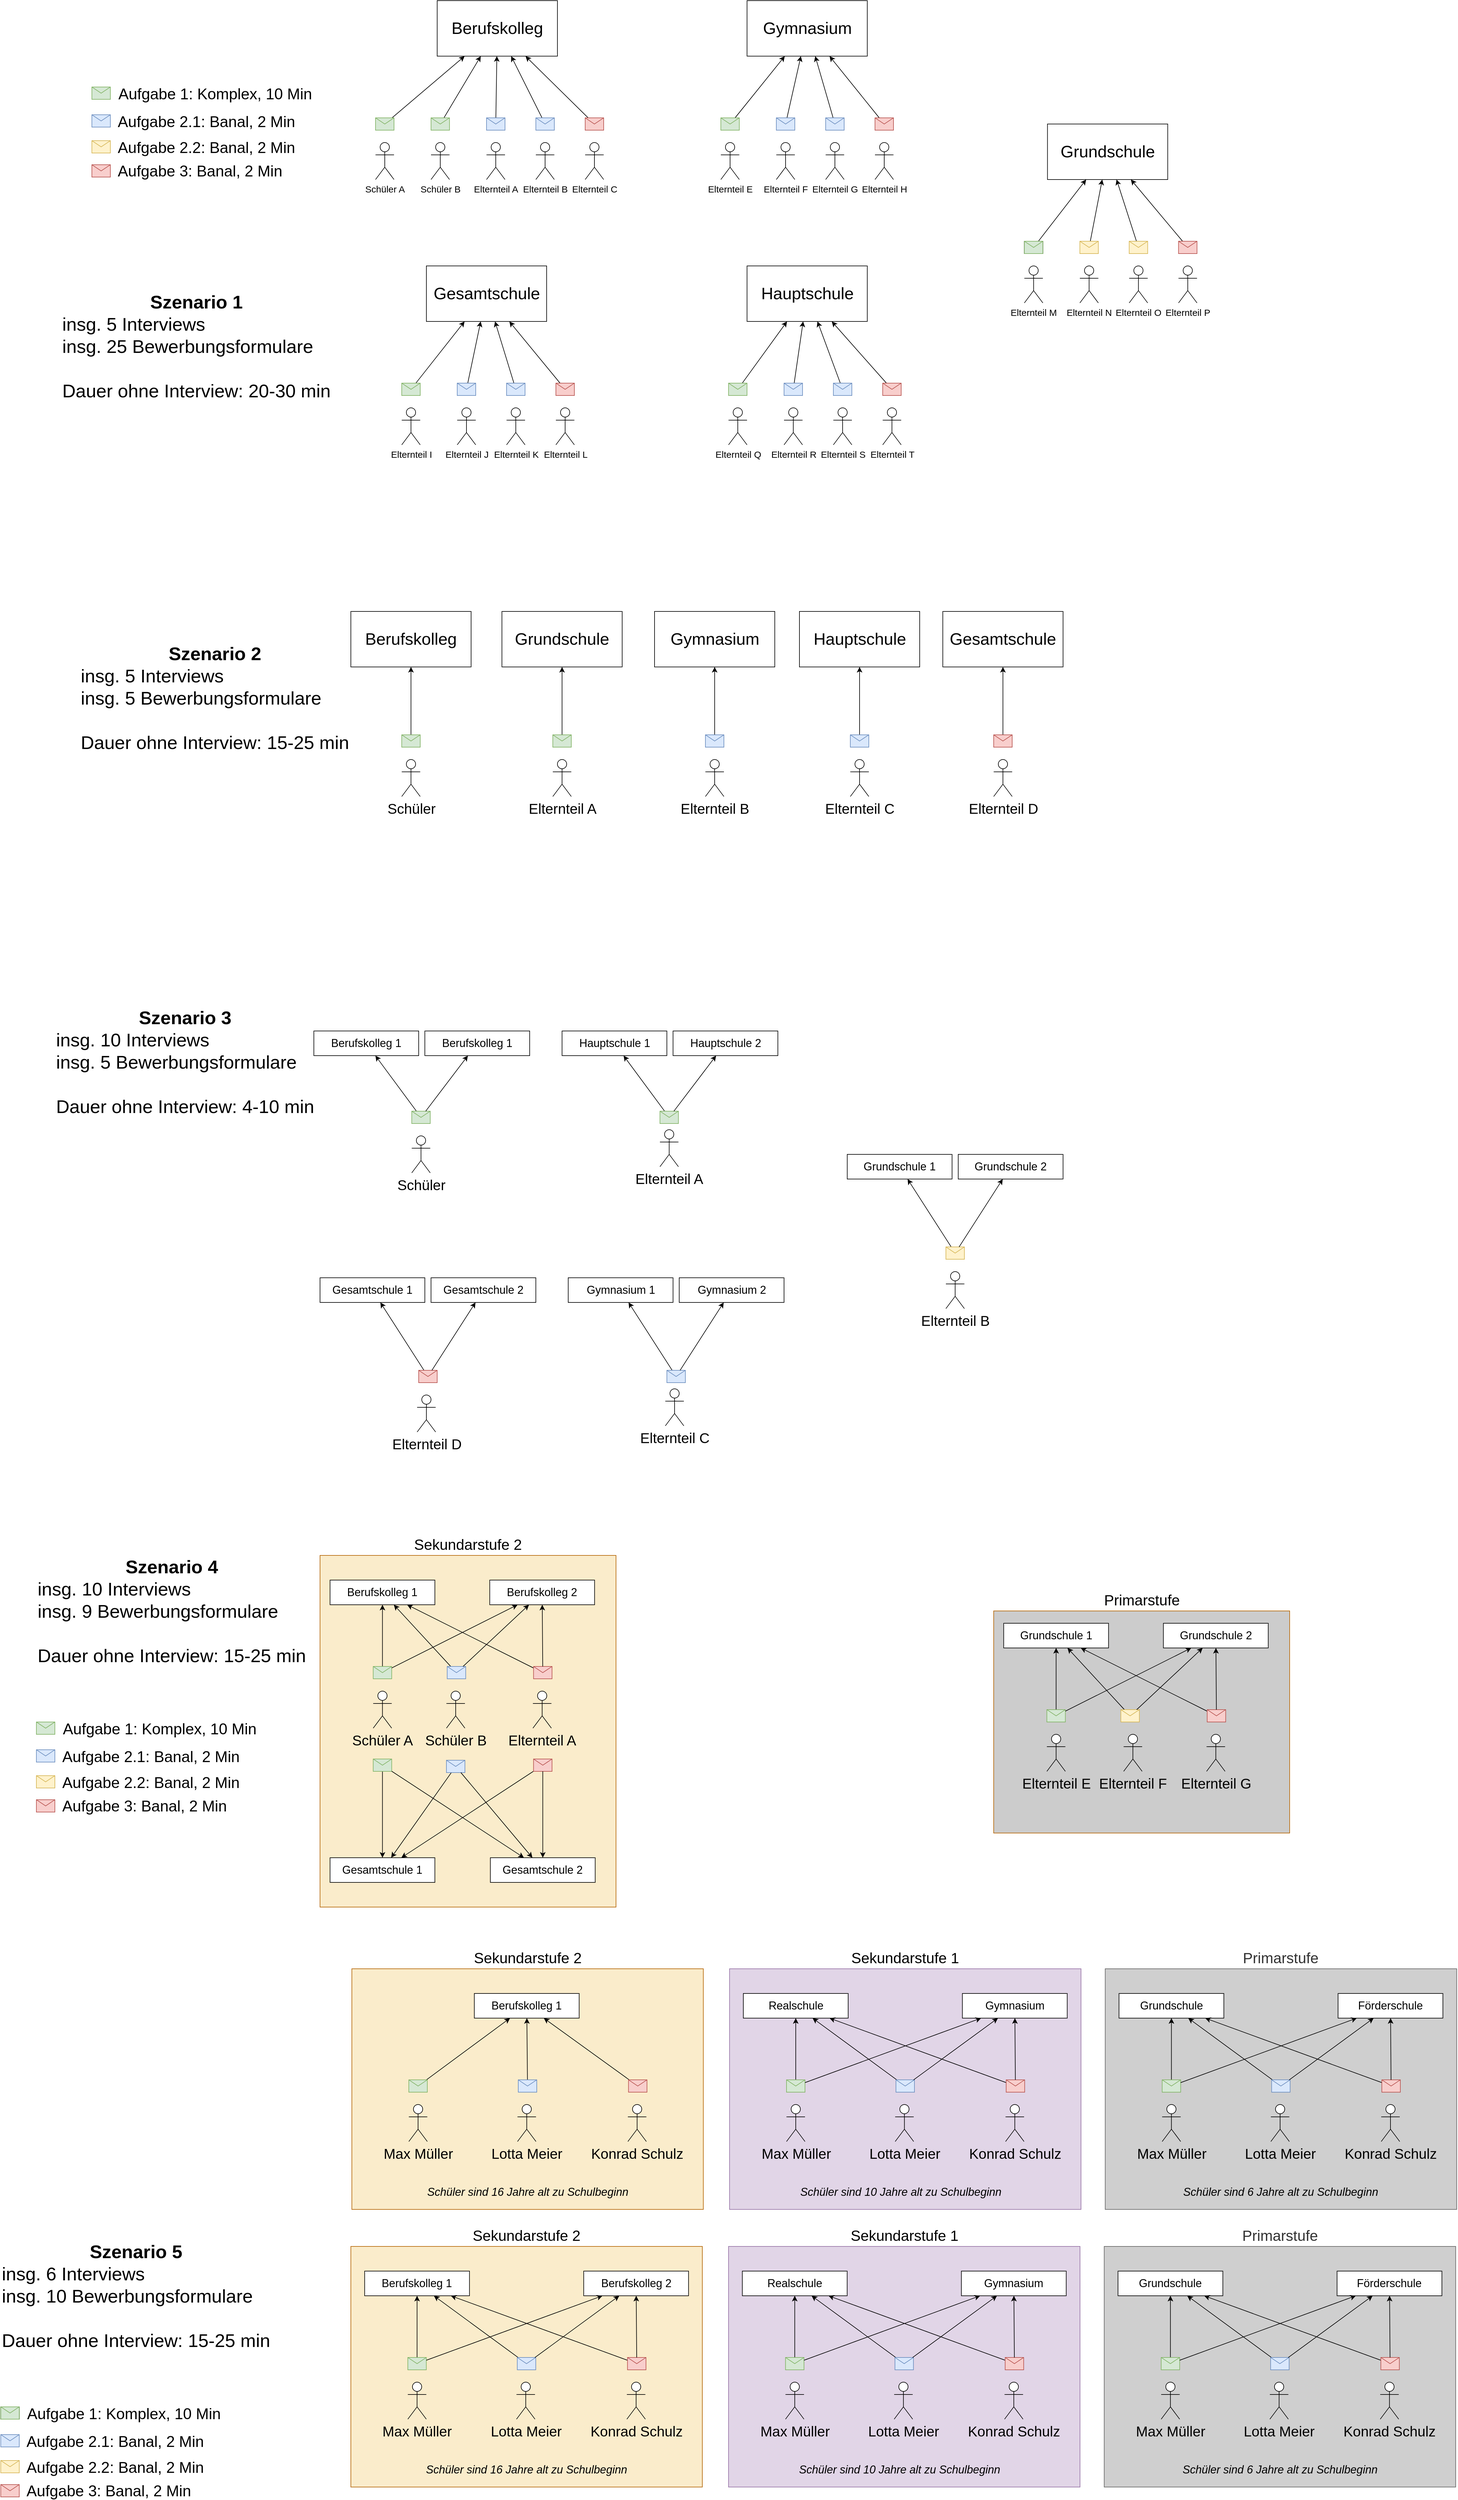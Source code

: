<mxfile version="21.6.6" type="device" pages="2">
  <diagram name="Page-1" id="YVTqkd9DGR2JcGIlo_Wr">
    <mxGraphModel dx="2173" dy="782" grid="1" gridSize="10" guides="1" tooltips="1" connect="1" arrows="1" fold="1" page="1" pageScale="1" pageWidth="850" pageHeight="1100" math="0" shadow="0">
      <root>
        <mxCell id="0" />
        <mxCell id="1" parent="0" />
        <mxCell id="cLbhNMlMgajly4PwnXZt-451" value="Primarstufe" style="rounded=0;whiteSpace=wrap;html=1;fillColor=#CCCCCC;strokeColor=#b46504;labelPosition=center;verticalLabelPosition=top;align=center;verticalAlign=bottom;fontSize=24;" parent="1" vertex="1">
          <mxGeometry x="1132.5" y="2850" width="480" height="360" as="geometry" />
        </mxCell>
        <mxCell id="cLbhNMlMgajly4PwnXZt-447" value="Sekundarstufe 2" style="rounded=0;whiteSpace=wrap;html=1;fillColor=#FAECCB;strokeColor=#b46504;labelPosition=center;verticalLabelPosition=top;align=center;verticalAlign=bottom;fontSize=24;" parent="1" vertex="1">
          <mxGeometry x="40" y="2760" width="480" height="570" as="geometry" />
        </mxCell>
        <mxCell id="cLbhNMlMgajly4PwnXZt-1" value="Schüler A" style="shape=umlActor;verticalLabelPosition=bottom;verticalAlign=top;html=1;outlineConnect=0;fontSize=15;" parent="1" vertex="1">
          <mxGeometry x="130" y="470" width="30" height="60" as="geometry" />
        </mxCell>
        <mxCell id="cLbhNMlMgajly4PwnXZt-2" value="Elternteil C" style="shape=umlActor;verticalLabelPosition=bottom;verticalAlign=top;html=1;outlineConnect=0;fontSize=15;" parent="1" vertex="1">
          <mxGeometry x="470" y="470" width="30" height="60" as="geometry" />
        </mxCell>
        <mxCell id="cLbhNMlMgajly4PwnXZt-3" value="Schüler B" style="shape=umlActor;verticalLabelPosition=bottom;verticalAlign=top;html=1;outlineConnect=0;fontSize=15;" parent="1" vertex="1">
          <mxGeometry x="220" y="470" width="30" height="60" as="geometry" />
        </mxCell>
        <mxCell id="cLbhNMlMgajly4PwnXZt-4" value="Elternteil A" style="shape=umlActor;verticalLabelPosition=bottom;verticalAlign=top;html=1;outlineConnect=0;fontSize=15;" parent="1" vertex="1">
          <mxGeometry x="310" y="470" width="30" height="60" as="geometry" />
        </mxCell>
        <mxCell id="cLbhNMlMgajly4PwnXZt-5" value="Elternteil B" style="shape=umlActor;verticalLabelPosition=bottom;verticalAlign=top;html=1;outlineConnect=0;fontSize=15;" parent="1" vertex="1">
          <mxGeometry x="390" y="470" width="30" height="60" as="geometry" />
        </mxCell>
        <mxCell id="cLbhNMlMgajly4PwnXZt-13" style="rounded=0;orthogonalLoop=1;jettySize=auto;html=1;" parent="1" source="cLbhNMlMgajly4PwnXZt-7" target="cLbhNMlMgajly4PwnXZt-12" edge="1">
          <mxGeometry relative="1" as="geometry" />
        </mxCell>
        <mxCell id="cLbhNMlMgajly4PwnXZt-7" value="" style="shape=message;html=1;html=1;outlineConnect=0;labelPosition=center;verticalLabelPosition=bottom;align=center;verticalAlign=top;" parent="1" vertex="1">
          <mxGeometry x="130" y="430" width="30" height="20" as="geometry" />
        </mxCell>
        <mxCell id="cLbhNMlMgajly4PwnXZt-18" style="rounded=0;orthogonalLoop=1;jettySize=auto;html=1;" parent="1" source="cLbhNMlMgajly4PwnXZt-8" target="cLbhNMlMgajly4PwnXZt-12" edge="1">
          <mxGeometry relative="1" as="geometry" />
        </mxCell>
        <mxCell id="cLbhNMlMgajly4PwnXZt-8" value="" style="shape=message;html=1;html=1;outlineConnect=0;labelPosition=center;verticalLabelPosition=bottom;align=center;verticalAlign=top;fillColor=#f8cecc;strokeColor=#b85450;" parent="1" vertex="1">
          <mxGeometry x="470" y="430" width="30" height="20" as="geometry" />
        </mxCell>
        <mxCell id="cLbhNMlMgajly4PwnXZt-17" style="rounded=0;orthogonalLoop=1;jettySize=auto;html=1;" parent="1" source="cLbhNMlMgajly4PwnXZt-9" target="cLbhNMlMgajly4PwnXZt-12" edge="1">
          <mxGeometry relative="1" as="geometry" />
        </mxCell>
        <mxCell id="cLbhNMlMgajly4PwnXZt-9" value="" style="shape=message;html=1;html=1;outlineConnect=0;labelPosition=center;verticalLabelPosition=bottom;align=center;verticalAlign=top;fillColor=#dae8fc;strokeColor=#6c8ebf;" parent="1" vertex="1">
          <mxGeometry x="390" y="430" width="30" height="20" as="geometry" />
        </mxCell>
        <mxCell id="cLbhNMlMgajly4PwnXZt-16" style="rounded=0;orthogonalLoop=1;jettySize=auto;html=1;" parent="1" source="cLbhNMlMgajly4PwnXZt-10" target="cLbhNMlMgajly4PwnXZt-12" edge="1">
          <mxGeometry relative="1" as="geometry" />
        </mxCell>
        <mxCell id="cLbhNMlMgajly4PwnXZt-10" value="" style="shape=message;html=1;html=1;outlineConnect=0;labelPosition=center;verticalLabelPosition=bottom;align=center;verticalAlign=top;fillColor=#dae8fc;strokeColor=#6c8ebf;" parent="1" vertex="1">
          <mxGeometry x="310" y="430" width="30" height="20" as="geometry" />
        </mxCell>
        <mxCell id="cLbhNMlMgajly4PwnXZt-15" style="rounded=0;orthogonalLoop=1;jettySize=auto;html=1;" parent="1" source="cLbhNMlMgajly4PwnXZt-11" target="cLbhNMlMgajly4PwnXZt-12" edge="1">
          <mxGeometry relative="1" as="geometry" />
        </mxCell>
        <mxCell id="cLbhNMlMgajly4PwnXZt-11" value="" style="shape=message;html=1;html=1;outlineConnect=0;labelPosition=center;verticalLabelPosition=bottom;align=center;verticalAlign=top;" parent="1" vertex="1">
          <mxGeometry x="220" y="430" width="30" height="20" as="geometry" />
        </mxCell>
        <mxCell id="cLbhNMlMgajly4PwnXZt-12" value="Berufskolleg" style="rounded=0;whiteSpace=wrap;html=1;fontSize=27;" parent="1" vertex="1">
          <mxGeometry x="230" y="240" width="195" height="90" as="geometry" />
        </mxCell>
        <mxCell id="cLbhNMlMgajly4PwnXZt-84" value="Elternteil H" style="shape=umlActor;verticalLabelPosition=bottom;verticalAlign=top;html=1;outlineConnect=0;fontSize=15;" parent="1" vertex="1">
          <mxGeometry x="940" y="470" width="30" height="60" as="geometry" />
        </mxCell>
        <mxCell id="cLbhNMlMgajly4PwnXZt-85" value="Elternteil E" style="shape=umlActor;verticalLabelPosition=bottom;verticalAlign=top;html=1;outlineConnect=0;fontSize=15;" parent="1" vertex="1">
          <mxGeometry x="690" y="470" width="30" height="60" as="geometry" />
        </mxCell>
        <mxCell id="cLbhNMlMgajly4PwnXZt-86" value="Elternteil F" style="shape=umlActor;verticalLabelPosition=bottom;verticalAlign=top;html=1;outlineConnect=0;fontSize=15;" parent="1" vertex="1">
          <mxGeometry x="780" y="470" width="30" height="60" as="geometry" />
        </mxCell>
        <mxCell id="cLbhNMlMgajly4PwnXZt-87" value="Elternteil G" style="shape=umlActor;verticalLabelPosition=bottom;verticalAlign=top;html=1;outlineConnect=0;fontSize=15;" parent="1" vertex="1">
          <mxGeometry x="860" y="470" width="30" height="60" as="geometry" />
        </mxCell>
        <mxCell id="cLbhNMlMgajly4PwnXZt-90" style="rounded=0;orthogonalLoop=1;jettySize=auto;html=1;" parent="1" source="cLbhNMlMgajly4PwnXZt-91" target="cLbhNMlMgajly4PwnXZt-98" edge="1">
          <mxGeometry relative="1" as="geometry" />
        </mxCell>
        <mxCell id="cLbhNMlMgajly4PwnXZt-91" value="" style="shape=message;html=1;html=1;outlineConnect=0;labelPosition=center;verticalLabelPosition=bottom;align=center;verticalAlign=top;fillColor=#f8cecc;strokeColor=#b85450;" parent="1" vertex="1">
          <mxGeometry x="940" y="430" width="30" height="20" as="geometry" />
        </mxCell>
        <mxCell id="cLbhNMlMgajly4PwnXZt-92" style="rounded=0;orthogonalLoop=1;jettySize=auto;html=1;" parent="1" source="cLbhNMlMgajly4PwnXZt-93" target="cLbhNMlMgajly4PwnXZt-98" edge="1">
          <mxGeometry relative="1" as="geometry" />
        </mxCell>
        <mxCell id="cLbhNMlMgajly4PwnXZt-93" value="" style="shape=message;html=1;html=1;outlineConnect=0;labelPosition=center;verticalLabelPosition=bottom;align=center;verticalAlign=top;fillColor=#dae8fc;strokeColor=#6c8ebf;" parent="1" vertex="1">
          <mxGeometry x="860" y="430" width="30" height="20" as="geometry" />
        </mxCell>
        <mxCell id="cLbhNMlMgajly4PwnXZt-94" style="rounded=0;orthogonalLoop=1;jettySize=auto;html=1;" parent="1" source="cLbhNMlMgajly4PwnXZt-95" target="cLbhNMlMgajly4PwnXZt-98" edge="1">
          <mxGeometry relative="1" as="geometry" />
        </mxCell>
        <mxCell id="cLbhNMlMgajly4PwnXZt-95" value="" style="shape=message;html=1;html=1;outlineConnect=0;labelPosition=center;verticalLabelPosition=bottom;align=center;verticalAlign=top;fillColor=#dae8fc;strokeColor=#6c8ebf;" parent="1" vertex="1">
          <mxGeometry x="780" y="430" width="30" height="20" as="geometry" />
        </mxCell>
        <mxCell id="cLbhNMlMgajly4PwnXZt-96" style="rounded=0;orthogonalLoop=1;jettySize=auto;html=1;" parent="1" source="cLbhNMlMgajly4PwnXZt-97" target="cLbhNMlMgajly4PwnXZt-98" edge="1">
          <mxGeometry relative="1" as="geometry" />
        </mxCell>
        <mxCell id="cLbhNMlMgajly4PwnXZt-97" value="" style="shape=message;html=1;html=1;outlineConnect=0;labelPosition=center;verticalLabelPosition=bottom;align=center;verticalAlign=top;" parent="1" vertex="1">
          <mxGeometry x="690" y="430" width="30" height="20" as="geometry" />
        </mxCell>
        <mxCell id="cLbhNMlMgajly4PwnXZt-98" value="Gymnasium" style="rounded=0;whiteSpace=wrap;html=1;fontSize=27;" parent="1" vertex="1">
          <mxGeometry x="732.5" y="240" width="195" height="90" as="geometry" />
        </mxCell>
        <mxCell id="cLbhNMlMgajly4PwnXZt-100" value="Elternteil P" style="shape=umlActor;verticalLabelPosition=bottom;verticalAlign=top;html=1;outlineConnect=0;fontSize=15;" parent="1" vertex="1">
          <mxGeometry x="1432.25" y="670" width="30" height="60" as="geometry" />
        </mxCell>
        <mxCell id="cLbhNMlMgajly4PwnXZt-101" value="Elternteil M" style="shape=umlActor;verticalLabelPosition=bottom;verticalAlign=top;html=1;outlineConnect=0;fontSize=15;" parent="1" vertex="1">
          <mxGeometry x="1182.25" y="670" width="30" height="60" as="geometry" />
        </mxCell>
        <mxCell id="cLbhNMlMgajly4PwnXZt-102" value="Elternteil N" style="shape=umlActor;verticalLabelPosition=bottom;verticalAlign=top;html=1;outlineConnect=0;fontSize=15;" parent="1" vertex="1">
          <mxGeometry x="1272.25" y="670" width="30" height="60" as="geometry" />
        </mxCell>
        <mxCell id="cLbhNMlMgajly4PwnXZt-103" value="Elternteil O" style="shape=umlActor;verticalLabelPosition=bottom;verticalAlign=top;html=1;outlineConnect=0;fontSize=15;" parent="1" vertex="1">
          <mxGeometry x="1352.25" y="670" width="30" height="60" as="geometry" />
        </mxCell>
        <mxCell id="cLbhNMlMgajly4PwnXZt-106" style="rounded=0;orthogonalLoop=1;jettySize=auto;html=1;fontSize=15;" parent="1" source="cLbhNMlMgajly4PwnXZt-107" target="cLbhNMlMgajly4PwnXZt-114" edge="1">
          <mxGeometry relative="1" as="geometry" />
        </mxCell>
        <mxCell id="cLbhNMlMgajly4PwnXZt-107" value="" style="shape=message;html=1;html=1;outlineConnect=0;labelPosition=center;verticalLabelPosition=bottom;align=center;verticalAlign=top;fontSize=15;fillColor=#f8cecc;strokeColor=#b85450;" parent="1" vertex="1">
          <mxGeometry x="1432.25" y="630" width="30" height="20" as="geometry" />
        </mxCell>
        <mxCell id="cLbhNMlMgajly4PwnXZt-108" style="rounded=0;orthogonalLoop=1;jettySize=auto;html=1;fontSize=15;" parent="1" source="cLbhNMlMgajly4PwnXZt-109" target="cLbhNMlMgajly4PwnXZt-114" edge="1">
          <mxGeometry relative="1" as="geometry" />
        </mxCell>
        <mxCell id="cLbhNMlMgajly4PwnXZt-109" value="" style="shape=message;html=1;html=1;outlineConnect=0;labelPosition=center;verticalLabelPosition=bottom;align=center;verticalAlign=top;fontSize=15;fillColor=#fff2cc;strokeColor=#d6b656;" parent="1" vertex="1">
          <mxGeometry x="1352.25" y="630" width="30" height="20" as="geometry" />
        </mxCell>
        <mxCell id="cLbhNMlMgajly4PwnXZt-110" style="rounded=0;orthogonalLoop=1;jettySize=auto;html=1;fontSize=15;" parent="1" source="cLbhNMlMgajly4PwnXZt-111" target="cLbhNMlMgajly4PwnXZt-114" edge="1">
          <mxGeometry relative="1" as="geometry" />
        </mxCell>
        <mxCell id="cLbhNMlMgajly4PwnXZt-111" value="" style="shape=message;html=1;html=1;outlineConnect=0;labelPosition=center;verticalLabelPosition=bottom;align=center;verticalAlign=top;fontSize=15;fillColor=#fff2cc;strokeColor=#d6b656;" parent="1" vertex="1">
          <mxGeometry x="1272.25" y="630" width="30" height="20" as="geometry" />
        </mxCell>
        <mxCell id="cLbhNMlMgajly4PwnXZt-112" style="rounded=0;orthogonalLoop=1;jettySize=auto;html=1;fontSize=15;" parent="1" source="cLbhNMlMgajly4PwnXZt-113" target="cLbhNMlMgajly4PwnXZt-114" edge="1">
          <mxGeometry relative="1" as="geometry" />
        </mxCell>
        <mxCell id="cLbhNMlMgajly4PwnXZt-113" value="" style="shape=message;html=1;html=1;outlineConnect=0;labelPosition=center;verticalLabelPosition=bottom;align=center;verticalAlign=top;fontSize=15;" parent="1" vertex="1">
          <mxGeometry x="1182.25" y="630" width="30" height="20" as="geometry" />
        </mxCell>
        <mxCell id="cLbhNMlMgajly4PwnXZt-114" value="Grundschule" style="rounded=0;whiteSpace=wrap;html=1;fontSize=27;" parent="1" vertex="1">
          <mxGeometry x="1219.75" y="440" width="195" height="90" as="geometry" />
        </mxCell>
        <mxCell id="cLbhNMlMgajly4PwnXZt-116" value="Elternteil T" style="shape=umlActor;verticalLabelPosition=bottom;verticalAlign=top;html=1;outlineConnect=0;fontSize=15;" parent="1" vertex="1">
          <mxGeometry x="952.5" y="900" width="30" height="60" as="geometry" />
        </mxCell>
        <mxCell id="cLbhNMlMgajly4PwnXZt-117" value="Elternteil Q" style="shape=umlActor;verticalLabelPosition=bottom;verticalAlign=top;html=1;outlineConnect=0;fontSize=15;" parent="1" vertex="1">
          <mxGeometry x="702.5" y="900" width="30" height="60" as="geometry" />
        </mxCell>
        <mxCell id="cLbhNMlMgajly4PwnXZt-118" value="Elternteil R" style="shape=umlActor;verticalLabelPosition=bottom;verticalAlign=top;html=1;outlineConnect=0;fontSize=15;" parent="1" vertex="1">
          <mxGeometry x="792.5" y="900" width="30" height="60" as="geometry" />
        </mxCell>
        <mxCell id="cLbhNMlMgajly4PwnXZt-119" value="Elternteil S" style="shape=umlActor;verticalLabelPosition=bottom;verticalAlign=top;html=1;outlineConnect=0;fontSize=15;" parent="1" vertex="1">
          <mxGeometry x="872.5" y="900" width="30" height="60" as="geometry" />
        </mxCell>
        <mxCell id="cLbhNMlMgajly4PwnXZt-122" style="rounded=0;orthogonalLoop=1;jettySize=auto;html=1;fontSize=15;" parent="1" source="cLbhNMlMgajly4PwnXZt-123" target="cLbhNMlMgajly4PwnXZt-130" edge="1">
          <mxGeometry relative="1" as="geometry" />
        </mxCell>
        <mxCell id="cLbhNMlMgajly4PwnXZt-123" value="" style="shape=message;html=1;html=1;outlineConnect=0;labelPosition=center;verticalLabelPosition=bottom;align=center;verticalAlign=top;fontSize=15;fillColor=#f8cecc;strokeColor=#b85450;" parent="1" vertex="1">
          <mxGeometry x="952.5" y="860" width="30" height="20" as="geometry" />
        </mxCell>
        <mxCell id="cLbhNMlMgajly4PwnXZt-124" style="rounded=0;orthogonalLoop=1;jettySize=auto;html=1;fontSize=15;" parent="1" source="cLbhNMlMgajly4PwnXZt-125" target="cLbhNMlMgajly4PwnXZt-130" edge="1">
          <mxGeometry relative="1" as="geometry" />
        </mxCell>
        <mxCell id="cLbhNMlMgajly4PwnXZt-125" value="" style="shape=message;html=1;html=1;outlineConnect=0;labelPosition=center;verticalLabelPosition=bottom;align=center;verticalAlign=top;fontSize=15;fillColor=#dae8fc;strokeColor=#6c8ebf;" parent="1" vertex="1">
          <mxGeometry x="872.5" y="860" width="30" height="20" as="geometry" />
        </mxCell>
        <mxCell id="cLbhNMlMgajly4PwnXZt-126" style="rounded=0;orthogonalLoop=1;jettySize=auto;html=1;fontSize=15;" parent="1" source="cLbhNMlMgajly4PwnXZt-127" target="cLbhNMlMgajly4PwnXZt-130" edge="1">
          <mxGeometry relative="1" as="geometry" />
        </mxCell>
        <mxCell id="cLbhNMlMgajly4PwnXZt-127" value="" style="shape=message;html=1;html=1;outlineConnect=0;labelPosition=center;verticalLabelPosition=bottom;align=center;verticalAlign=top;fontSize=15;fillColor=#dae8fc;strokeColor=#6c8ebf;" parent="1" vertex="1">
          <mxGeometry x="792.5" y="860" width="30" height="20" as="geometry" />
        </mxCell>
        <mxCell id="cLbhNMlMgajly4PwnXZt-128" style="rounded=0;orthogonalLoop=1;jettySize=auto;html=1;fontSize=15;" parent="1" source="cLbhNMlMgajly4PwnXZt-129" target="cLbhNMlMgajly4PwnXZt-130" edge="1">
          <mxGeometry relative="1" as="geometry" />
        </mxCell>
        <mxCell id="cLbhNMlMgajly4PwnXZt-129" value="" style="shape=message;html=1;html=1;outlineConnect=0;labelPosition=center;verticalLabelPosition=bottom;align=center;verticalAlign=top;fontSize=15;" parent="1" vertex="1">
          <mxGeometry x="702.5" y="860" width="30" height="20" as="geometry" />
        </mxCell>
        <mxCell id="cLbhNMlMgajly4PwnXZt-130" value="Hauptschule" style="rounded=0;whiteSpace=wrap;html=1;fontSize=27;" parent="1" vertex="1">
          <mxGeometry x="732.5" y="670" width="195" height="90" as="geometry" />
        </mxCell>
        <mxCell id="cLbhNMlMgajly4PwnXZt-132" value="Elternteil L" style="shape=umlActor;verticalLabelPosition=bottom;verticalAlign=top;html=1;outlineConnect=0;fontSize=15;" parent="1" vertex="1">
          <mxGeometry x="422.5" y="900" width="30" height="60" as="geometry" />
        </mxCell>
        <mxCell id="cLbhNMlMgajly4PwnXZt-133" value="Elternteil I" style="shape=umlActor;verticalLabelPosition=bottom;verticalAlign=top;html=1;outlineConnect=0;fontSize=15;" parent="1" vertex="1">
          <mxGeometry x="172.5" y="900" width="30" height="60" as="geometry" />
        </mxCell>
        <mxCell id="cLbhNMlMgajly4PwnXZt-134" value="Elternteil J" style="shape=umlActor;verticalLabelPosition=bottom;verticalAlign=top;html=1;outlineConnect=0;fontSize=15;" parent="1" vertex="1">
          <mxGeometry x="262.5" y="900" width="30" height="60" as="geometry" />
        </mxCell>
        <mxCell id="cLbhNMlMgajly4PwnXZt-135" value="Elternteil K" style="shape=umlActor;verticalLabelPosition=bottom;verticalAlign=top;html=1;outlineConnect=0;fontSize=15;" parent="1" vertex="1">
          <mxGeometry x="342.5" y="900" width="30" height="60" as="geometry" />
        </mxCell>
        <mxCell id="cLbhNMlMgajly4PwnXZt-138" style="rounded=0;orthogonalLoop=1;jettySize=auto;html=1;fontSize=15;" parent="1" source="cLbhNMlMgajly4PwnXZt-139" target="cLbhNMlMgajly4PwnXZt-146" edge="1">
          <mxGeometry relative="1" as="geometry" />
        </mxCell>
        <mxCell id="cLbhNMlMgajly4PwnXZt-139" value="" style="shape=message;html=1;html=1;outlineConnect=0;labelPosition=center;verticalLabelPosition=bottom;align=center;verticalAlign=top;fontSize=15;fillColor=#f8cecc;strokeColor=#b85450;" parent="1" vertex="1">
          <mxGeometry x="422.5" y="860" width="30" height="20" as="geometry" />
        </mxCell>
        <mxCell id="cLbhNMlMgajly4PwnXZt-140" style="rounded=0;orthogonalLoop=1;jettySize=auto;html=1;fontSize=15;" parent="1" source="cLbhNMlMgajly4PwnXZt-141" target="cLbhNMlMgajly4PwnXZt-146" edge="1">
          <mxGeometry relative="1" as="geometry" />
        </mxCell>
        <mxCell id="cLbhNMlMgajly4PwnXZt-141" value="" style="shape=message;html=1;html=1;outlineConnect=0;labelPosition=center;verticalLabelPosition=bottom;align=center;verticalAlign=top;fontSize=15;fillColor=#dae8fc;strokeColor=#6c8ebf;" parent="1" vertex="1">
          <mxGeometry x="342.5" y="860" width="30" height="20" as="geometry" />
        </mxCell>
        <mxCell id="cLbhNMlMgajly4PwnXZt-142" style="rounded=0;orthogonalLoop=1;jettySize=auto;html=1;fontSize=15;" parent="1" source="cLbhNMlMgajly4PwnXZt-143" target="cLbhNMlMgajly4PwnXZt-146" edge="1">
          <mxGeometry relative="1" as="geometry" />
        </mxCell>
        <mxCell id="cLbhNMlMgajly4PwnXZt-143" value="" style="shape=message;html=1;html=1;outlineConnect=0;labelPosition=center;verticalLabelPosition=bottom;align=center;verticalAlign=top;fontSize=15;fillColor=#dae8fc;strokeColor=#6c8ebf;" parent="1" vertex="1">
          <mxGeometry x="262.5" y="860" width="30" height="20" as="geometry" />
        </mxCell>
        <mxCell id="cLbhNMlMgajly4PwnXZt-144" style="rounded=0;orthogonalLoop=1;jettySize=auto;html=1;fontSize=15;" parent="1" source="cLbhNMlMgajly4PwnXZt-145" target="cLbhNMlMgajly4PwnXZt-146" edge="1">
          <mxGeometry relative="1" as="geometry" />
        </mxCell>
        <mxCell id="cLbhNMlMgajly4PwnXZt-145" value="" style="shape=message;html=1;html=1;outlineConnect=0;labelPosition=center;verticalLabelPosition=bottom;align=center;verticalAlign=top;fontSize=15;fillColor=#d5e8d4;strokeColor=#82b366;" parent="1" vertex="1">
          <mxGeometry x="172.5" y="860" width="30" height="20" as="geometry" />
        </mxCell>
        <mxCell id="cLbhNMlMgajly4PwnXZt-146" value="Gesamtschule" style="rounded=0;whiteSpace=wrap;html=1;fontSize=27;" parent="1" vertex="1">
          <mxGeometry x="212.5" y="670" width="195" height="90" as="geometry" />
        </mxCell>
        <mxCell id="cLbhNMlMgajly4PwnXZt-147" value="Schüler" style="shape=umlActor;verticalLabelPosition=bottom;verticalAlign=top;html=1;outlineConnect=0;fontSize=23;" parent="1" vertex="1">
          <mxGeometry x="172.5" y="1470" width="30" height="60" as="geometry" />
        </mxCell>
        <mxCell id="cLbhNMlMgajly4PwnXZt-152" style="rounded=0;orthogonalLoop=1;jettySize=auto;html=1;" parent="1" source="cLbhNMlMgajly4PwnXZt-153" target="cLbhNMlMgajly4PwnXZt-162" edge="1">
          <mxGeometry relative="1" as="geometry" />
        </mxCell>
        <mxCell id="cLbhNMlMgajly4PwnXZt-153" value="" style="shape=message;html=1;html=1;outlineConnect=0;labelPosition=center;verticalLabelPosition=bottom;align=center;verticalAlign=top;fontSize=23;fillColor=#d5e8d4;strokeColor=#82b366;" parent="1" vertex="1">
          <mxGeometry x="172.5" y="1430" width="30" height="20" as="geometry" />
        </mxCell>
        <mxCell id="cLbhNMlMgajly4PwnXZt-162" value="Berufskolleg" style="rounded=0;whiteSpace=wrap;html=1;fontSize=27;" parent="1" vertex="1">
          <mxGeometry x="90" y="1230" width="195" height="90" as="geometry" />
        </mxCell>
        <mxCell id="cLbhNMlMgajly4PwnXZt-164" style="rounded=0;orthogonalLoop=1;jettySize=auto;html=1;" parent="1" source="cLbhNMlMgajly4PwnXZt-165" target="cLbhNMlMgajly4PwnXZt-167" edge="1">
          <mxGeometry relative="1" as="geometry">
            <mxPoint x="432.5" y="1320" as="targetPoint" />
          </mxGeometry>
        </mxCell>
        <mxCell id="cLbhNMlMgajly4PwnXZt-165" value="" style="shape=message;html=1;html=1;outlineConnect=0;labelPosition=center;verticalLabelPosition=bottom;align=center;verticalAlign=top;fontSize=23;fillColor=#d5e8d4;strokeColor=#82b366;" parent="1" vertex="1">
          <mxGeometry x="417.5" y="1430" width="30" height="20" as="geometry" />
        </mxCell>
        <mxCell id="cLbhNMlMgajly4PwnXZt-167" value="Grundschule" style="rounded=0;whiteSpace=wrap;html=1;fontSize=27;" parent="1" vertex="1">
          <mxGeometry x="335" y="1230" width="195" height="90" as="geometry" />
        </mxCell>
        <mxCell id="cLbhNMlMgajly4PwnXZt-168" value="Hauptschule" style="rounded=0;whiteSpace=wrap;html=1;fontSize=27;" parent="1" vertex="1">
          <mxGeometry x="817.5" y="1230" width="195" height="90" as="geometry" />
        </mxCell>
        <mxCell id="cLbhNMlMgajly4PwnXZt-169" value="Gesamtschule" style="rounded=0;whiteSpace=wrap;html=1;fontSize=27;" parent="1" vertex="1">
          <mxGeometry x="1050" y="1230" width="195" height="90" as="geometry" />
        </mxCell>
        <mxCell id="cLbhNMlMgajly4PwnXZt-170" value="Elternteil D" style="shape=umlActor;verticalLabelPosition=bottom;verticalAlign=top;html=1;outlineConnect=0;fontSize=23;" parent="1" vertex="1">
          <mxGeometry x="1132.5" y="1470" width="30" height="60" as="geometry" />
        </mxCell>
        <mxCell id="cLbhNMlMgajly4PwnXZt-171" value="Elternteil A" style="shape=umlActor;verticalLabelPosition=bottom;verticalAlign=top;html=1;outlineConnect=0;fontSize=23;" parent="1" vertex="1">
          <mxGeometry x="417.5" y="1470" width="30" height="60" as="geometry" />
        </mxCell>
        <mxCell id="cLbhNMlMgajly4PwnXZt-172" value="Elternteil B" style="shape=umlActor;verticalLabelPosition=bottom;verticalAlign=top;html=1;outlineConnect=0;fontSize=23;" parent="1" vertex="1">
          <mxGeometry x="665" y="1470" width="30" height="60" as="geometry" />
        </mxCell>
        <mxCell id="cLbhNMlMgajly4PwnXZt-173" value="Elternteil C" style="shape=umlActor;verticalLabelPosition=bottom;verticalAlign=top;html=1;outlineConnect=0;fontSize=23;" parent="1" vertex="1">
          <mxGeometry x="900" y="1470" width="30" height="60" as="geometry" />
        </mxCell>
        <mxCell id="cLbhNMlMgajly4PwnXZt-177" style="edgeStyle=orthogonalEdgeStyle;rounded=0;orthogonalLoop=1;jettySize=auto;html=1;" parent="1" source="cLbhNMlMgajly4PwnXZt-174" target="cLbhNMlMgajly4PwnXZt-287" edge="1">
          <mxGeometry relative="1" as="geometry" />
        </mxCell>
        <mxCell id="cLbhNMlMgajly4PwnXZt-174" value="" style="shape=message;html=1;html=1;outlineConnect=0;labelPosition=center;verticalLabelPosition=bottom;align=center;verticalAlign=top;fontSize=23;fillColor=#dae8fc;strokeColor=#6c8ebf;" parent="1" vertex="1">
          <mxGeometry x="665" y="1430" width="30" height="20" as="geometry" />
        </mxCell>
        <mxCell id="cLbhNMlMgajly4PwnXZt-178" style="edgeStyle=orthogonalEdgeStyle;rounded=0;orthogonalLoop=1;jettySize=auto;html=1;" parent="1" source="cLbhNMlMgajly4PwnXZt-175" target="cLbhNMlMgajly4PwnXZt-168" edge="1">
          <mxGeometry relative="1" as="geometry" />
        </mxCell>
        <mxCell id="cLbhNMlMgajly4PwnXZt-175" value="" style="shape=message;html=1;html=1;outlineConnect=0;labelPosition=center;verticalLabelPosition=bottom;align=center;verticalAlign=top;fontSize=23;fillColor=#dae8fc;strokeColor=#6c8ebf;" parent="1" vertex="1">
          <mxGeometry x="900" y="1430" width="30" height="20" as="geometry" />
        </mxCell>
        <mxCell id="cLbhNMlMgajly4PwnXZt-179" style="edgeStyle=orthogonalEdgeStyle;rounded=0;orthogonalLoop=1;jettySize=auto;html=1;" parent="1" source="cLbhNMlMgajly4PwnXZt-176" target="cLbhNMlMgajly4PwnXZt-169" edge="1">
          <mxGeometry relative="1" as="geometry" />
        </mxCell>
        <mxCell id="cLbhNMlMgajly4PwnXZt-176" value="" style="shape=message;html=1;html=1;outlineConnect=0;labelPosition=center;verticalLabelPosition=bottom;align=center;verticalAlign=top;fontSize=23;fillColor=#f8cecc;strokeColor=#b85450;" parent="1" vertex="1">
          <mxGeometry x="1132.5" y="1430" width="30" height="20" as="geometry" />
        </mxCell>
        <mxCell id="cLbhNMlMgajly4PwnXZt-180" value="Schüler" style="shape=umlActor;verticalLabelPosition=bottom;verticalAlign=top;html=1;outlineConnect=0;fontSize=23;" parent="1" vertex="1">
          <mxGeometry x="188.75" y="2080" width="30" height="60" as="geometry" />
        </mxCell>
        <mxCell id="cLbhNMlMgajly4PwnXZt-181" style="rounded=0;orthogonalLoop=1;jettySize=auto;html=1;" parent="1" source="cLbhNMlMgajly4PwnXZt-182" target="cLbhNMlMgajly4PwnXZt-183" edge="1">
          <mxGeometry relative="1" as="geometry" />
        </mxCell>
        <mxCell id="cLbhNMlMgajly4PwnXZt-182" value="" style="shape=message;html=1;html=1;outlineConnect=0;labelPosition=center;verticalLabelPosition=bottom;align=center;verticalAlign=top;fontSize=23;fillColor=#d5e8d4;strokeColor=#82b366;" parent="1" vertex="1">
          <mxGeometry x="188.75" y="2040" width="30" height="20" as="geometry" />
        </mxCell>
        <mxCell id="cLbhNMlMgajly4PwnXZt-183" value="Berufskolleg 1" style="rounded=0;whiteSpace=wrap;html=1;fontSize=18;" parent="1" vertex="1">
          <mxGeometry x="30" y="1910" width="170" height="40" as="geometry" />
        </mxCell>
        <mxCell id="cLbhNMlMgajly4PwnXZt-190" value="Elternteil D" style="shape=umlActor;verticalLabelPosition=bottom;verticalAlign=top;html=1;outlineConnect=0;fontSize=23;" parent="1" vertex="1">
          <mxGeometry x="197.5" y="2500" width="30" height="60" as="geometry" />
        </mxCell>
        <mxCell id="cLbhNMlMgajly4PwnXZt-191" value="Elternteil A" style="shape=umlActor;verticalLabelPosition=bottom;verticalAlign=top;html=1;outlineConnect=0;fontSize=23;" parent="1" vertex="1">
          <mxGeometry x="591.25" y="2070" width="30" height="60" as="geometry" />
        </mxCell>
        <mxCell id="cLbhNMlMgajly4PwnXZt-192" value="Elternteil B" style="shape=umlActor;verticalLabelPosition=bottom;verticalAlign=top;html=1;outlineConnect=0;fontSize=23;" parent="1" vertex="1">
          <mxGeometry x="1055" y="2300" width="30" height="60" as="geometry" />
        </mxCell>
        <mxCell id="cLbhNMlMgajly4PwnXZt-193" value="Elternteil C" style="shape=umlActor;verticalLabelPosition=bottom;verticalAlign=top;html=1;outlineConnect=0;fontSize=23;" parent="1" vertex="1">
          <mxGeometry x="600" y="2490" width="30" height="60" as="geometry" />
        </mxCell>
        <mxCell id="cLbhNMlMgajly4PwnXZt-200" value="Berufskolleg 1" style="rounded=0;whiteSpace=wrap;html=1;fontSize=18;" parent="1" vertex="1">
          <mxGeometry x="210" y="1910" width="170" height="40" as="geometry" />
        </mxCell>
        <mxCell id="cLbhNMlMgajly4PwnXZt-201" style="rounded=0;orthogonalLoop=1;jettySize=auto;html=1;" parent="1" source="cLbhNMlMgajly4PwnXZt-182" target="cLbhNMlMgajly4PwnXZt-200" edge="1">
          <mxGeometry relative="1" as="geometry">
            <mxPoint x="178" y="2070" as="sourcePoint" />
            <mxPoint x="133" y="1960" as="targetPoint" />
          </mxGeometry>
        </mxCell>
        <mxCell id="cLbhNMlMgajly4PwnXZt-206" style="rounded=0;orthogonalLoop=1;jettySize=auto;html=1;" parent="1" source="cLbhNMlMgajly4PwnXZt-207" target="cLbhNMlMgajly4PwnXZt-208" edge="1">
          <mxGeometry relative="1" as="geometry" />
        </mxCell>
        <mxCell id="cLbhNMlMgajly4PwnXZt-207" value="" style="shape=message;html=1;html=1;outlineConnect=0;labelPosition=center;verticalLabelPosition=bottom;align=center;verticalAlign=top;fontSize=23;fillColor=#d5e8d4;strokeColor=#82b366;" parent="1" vertex="1">
          <mxGeometry x="591.25" y="2040" width="30" height="20" as="geometry" />
        </mxCell>
        <mxCell id="cLbhNMlMgajly4PwnXZt-208" value="Hauptschule 1" style="rounded=0;whiteSpace=wrap;html=1;fontSize=18;" parent="1" vertex="1">
          <mxGeometry x="432.5" y="1910" width="170" height="40" as="geometry" />
        </mxCell>
        <mxCell id="cLbhNMlMgajly4PwnXZt-209" value="Hauptschule 2" style="rounded=0;whiteSpace=wrap;html=1;fontSize=18;" parent="1" vertex="1">
          <mxGeometry x="612.5" y="1910" width="170" height="40" as="geometry" />
        </mxCell>
        <mxCell id="cLbhNMlMgajly4PwnXZt-210" style="rounded=0;orthogonalLoop=1;jettySize=auto;html=1;" parent="1" source="cLbhNMlMgajly4PwnXZt-207" target="cLbhNMlMgajly4PwnXZt-209" edge="1">
          <mxGeometry relative="1" as="geometry">
            <mxPoint x="580.5" y="2070" as="sourcePoint" />
            <mxPoint x="535.5" y="1960" as="targetPoint" />
          </mxGeometry>
        </mxCell>
        <mxCell id="cLbhNMlMgajly4PwnXZt-211" style="rounded=0;orthogonalLoop=1;jettySize=auto;html=1;" parent="1" source="cLbhNMlMgajly4PwnXZt-212" target="cLbhNMlMgajly4PwnXZt-213" edge="1">
          <mxGeometry relative="1" as="geometry" />
        </mxCell>
        <mxCell id="cLbhNMlMgajly4PwnXZt-212" value="" style="shape=message;html=1;html=1;outlineConnect=0;labelPosition=center;verticalLabelPosition=bottom;align=center;verticalAlign=top;fontSize=23;fillColor=#fff2cc;strokeColor=#d6b656;" parent="1" vertex="1">
          <mxGeometry x="1055" y="2260" width="30" height="20" as="geometry" />
        </mxCell>
        <mxCell id="cLbhNMlMgajly4PwnXZt-213" value="Grundschule 1" style="rounded=0;whiteSpace=wrap;html=1;fontSize=18;" parent="1" vertex="1">
          <mxGeometry x="895" y="2110" width="170" height="40" as="geometry" />
        </mxCell>
        <mxCell id="cLbhNMlMgajly4PwnXZt-214" value="Grundschule 2" style="rounded=0;whiteSpace=wrap;html=1;fontSize=18;" parent="1" vertex="1">
          <mxGeometry x="1075" y="2110" width="170" height="40" as="geometry" />
        </mxCell>
        <mxCell id="cLbhNMlMgajly4PwnXZt-215" style="rounded=0;orthogonalLoop=1;jettySize=auto;html=1;" parent="1" source="cLbhNMlMgajly4PwnXZt-212" target="cLbhNMlMgajly4PwnXZt-214" edge="1">
          <mxGeometry relative="1" as="geometry">
            <mxPoint x="1043" y="2270" as="sourcePoint" />
            <mxPoint x="998" y="2160" as="targetPoint" />
          </mxGeometry>
        </mxCell>
        <mxCell id="cLbhNMlMgajly4PwnXZt-216" style="rounded=0;orthogonalLoop=1;jettySize=auto;html=1;" parent="1" source="cLbhNMlMgajly4PwnXZt-217" target="cLbhNMlMgajly4PwnXZt-218" edge="1">
          <mxGeometry relative="1" as="geometry" />
        </mxCell>
        <mxCell id="cLbhNMlMgajly4PwnXZt-217" value="" style="shape=message;html=1;html=1;outlineConnect=0;labelPosition=center;verticalLabelPosition=bottom;align=center;verticalAlign=top;fontSize=23;fillColor=#dae8fc;strokeColor=#6c8ebf;" parent="1" vertex="1">
          <mxGeometry x="602.5" y="2460" width="30" height="20" as="geometry" />
        </mxCell>
        <mxCell id="cLbhNMlMgajly4PwnXZt-218" value="Gymnasium 1" style="rounded=0;whiteSpace=wrap;html=1;fontSize=18;" parent="1" vertex="1">
          <mxGeometry x="442.5" y="2310" width="170" height="40" as="geometry" />
        </mxCell>
        <mxCell id="cLbhNMlMgajly4PwnXZt-219" value="Gymnasium 2" style="rounded=0;whiteSpace=wrap;html=1;fontSize=18;" parent="1" vertex="1">
          <mxGeometry x="622.5" y="2310" width="170" height="40" as="geometry" />
        </mxCell>
        <mxCell id="cLbhNMlMgajly4PwnXZt-220" style="rounded=0;orthogonalLoop=1;jettySize=auto;html=1;" parent="1" source="cLbhNMlMgajly4PwnXZt-217" target="cLbhNMlMgajly4PwnXZt-219" edge="1">
          <mxGeometry relative="1" as="geometry">
            <mxPoint x="590.5" y="2470" as="sourcePoint" />
            <mxPoint x="545.5" y="2360" as="targetPoint" />
          </mxGeometry>
        </mxCell>
        <mxCell id="cLbhNMlMgajly4PwnXZt-222" style="rounded=0;orthogonalLoop=1;jettySize=auto;html=1;" parent="1" source="cLbhNMlMgajly4PwnXZt-223" target="cLbhNMlMgajly4PwnXZt-224" edge="1">
          <mxGeometry relative="1" as="geometry" />
        </mxCell>
        <mxCell id="cLbhNMlMgajly4PwnXZt-223" value="" style="shape=message;html=1;html=1;outlineConnect=0;labelPosition=center;verticalLabelPosition=bottom;align=center;verticalAlign=top;fontSize=23;fillColor=#f8cecc;strokeColor=#b85450;" parent="1" vertex="1">
          <mxGeometry x="200" y="2460" width="30" height="20" as="geometry" />
        </mxCell>
        <mxCell id="cLbhNMlMgajly4PwnXZt-224" value="Gesamtschule 1" style="rounded=0;whiteSpace=wrap;html=1;fontSize=18;" parent="1" vertex="1">
          <mxGeometry x="40" y="2310" width="170" height="40" as="geometry" />
        </mxCell>
        <mxCell id="cLbhNMlMgajly4PwnXZt-225" value="Gesamtschule 2" style="rounded=0;whiteSpace=wrap;html=1;fontSize=18;" parent="1" vertex="1">
          <mxGeometry x="220" y="2310" width="170" height="40" as="geometry" />
        </mxCell>
        <mxCell id="cLbhNMlMgajly4PwnXZt-226" style="rounded=0;orthogonalLoop=1;jettySize=auto;html=1;" parent="1" source="cLbhNMlMgajly4PwnXZt-223" target="cLbhNMlMgajly4PwnXZt-225" edge="1">
          <mxGeometry relative="1" as="geometry">
            <mxPoint x="188" y="2470" as="sourcePoint" />
            <mxPoint x="143" y="2360" as="targetPoint" />
          </mxGeometry>
        </mxCell>
        <mxCell id="cLbhNMlMgajly4PwnXZt-260" value="" style="shape=message;html=1;html=1;outlineConnect=0;labelPosition=center;verticalLabelPosition=bottom;align=center;verticalAlign=top;fillColor=#d5e8d4;strokeColor=#82b366;" parent="1" vertex="1">
          <mxGeometry x="130" y="430" width="30" height="20" as="geometry" />
        </mxCell>
        <mxCell id="cLbhNMlMgajly4PwnXZt-263" value="" style="shape=message;html=1;html=1;outlineConnect=0;labelPosition=center;verticalLabelPosition=bottom;align=center;verticalAlign=top;fillColor=#d5e8d4;strokeColor=#82b366;" parent="1" vertex="1">
          <mxGeometry x="220" y="430" width="30" height="20" as="geometry" />
        </mxCell>
        <mxCell id="cLbhNMlMgajly4PwnXZt-264" value="" style="shape=message;html=1;html=1;outlineConnect=0;labelPosition=center;verticalLabelPosition=bottom;align=center;verticalAlign=top;fontSize=15;fillColor=#d5e8d4;strokeColor=#82b366;" parent="1" vertex="1">
          <mxGeometry x="1182.25" y="630" width="30" height="20" as="geometry" />
        </mxCell>
        <mxCell id="cLbhNMlMgajly4PwnXZt-266" value="" style="shape=message;html=1;html=1;outlineConnect=0;labelPosition=center;verticalLabelPosition=bottom;align=center;verticalAlign=top;fillColor=#d5e8d4;strokeColor=#82b366;" parent="1" vertex="1">
          <mxGeometry x="690" y="430" width="30" height="20" as="geometry" />
        </mxCell>
        <mxCell id="cLbhNMlMgajly4PwnXZt-268" value="" style="shape=message;html=1;html=1;outlineConnect=0;labelPosition=center;verticalLabelPosition=bottom;align=center;verticalAlign=top;fontSize=15;fillColor=#d5e8d4;strokeColor=#82b366;" parent="1" vertex="1">
          <mxGeometry x="702.5" y="860" width="30" height="20" as="geometry" />
        </mxCell>
        <mxCell id="cLbhNMlMgajly4PwnXZt-269" value="&lt;div align=&quot;center&quot;&gt;&lt;b&gt;Szenario 1&lt;/b&gt;&lt;/div&gt;&lt;div align=&quot;left&quot;&gt;insg. 5 Interviews&lt;/div&gt;&lt;div align=&quot;left&quot;&gt;insg. 25 Bewerbungsformulare&lt;br&gt;&lt;/div&gt;&lt;div align=&quot;left&quot;&gt;&lt;br&gt;&lt;/div&gt;&lt;div align=&quot;left&quot;&gt;Dauer ohne Interview: 20-30 min&lt;br&gt;&lt;/div&gt;" style="text;html=1;strokeColor=none;fillColor=none;align=left;verticalAlign=middle;whiteSpace=wrap;rounded=0;fontSize=30;" parent="1" vertex="1">
          <mxGeometry x="-380" y="670" width="470" height="260" as="geometry" />
        </mxCell>
        <mxCell id="cLbhNMlMgajly4PwnXZt-270" value="" style="shape=message;html=1;html=1;outlineConnect=0;labelPosition=center;verticalLabelPosition=bottom;align=center;verticalAlign=top;" parent="1" vertex="1">
          <mxGeometry x="-330" y="380" width="30" height="20" as="geometry" />
        </mxCell>
        <mxCell id="cLbhNMlMgajly4PwnXZt-271" value="" style="shape=message;html=1;html=1;outlineConnect=0;labelPosition=center;verticalLabelPosition=bottom;align=center;verticalAlign=top;fillColor=#d5e8d4;strokeColor=#82b366;" parent="1" vertex="1">
          <mxGeometry x="-330" y="380" width="30" height="20" as="geometry" />
        </mxCell>
        <mxCell id="cLbhNMlMgajly4PwnXZt-272" value="Aufgabe 1: Komplex, 10 Min" style="text;html=1;strokeColor=none;fillColor=none;align=center;verticalAlign=middle;whiteSpace=wrap;rounded=0;fontSize=25;" parent="1" vertex="1">
          <mxGeometry x="-310" y="375" width="360" height="30" as="geometry" />
        </mxCell>
        <mxCell id="cLbhNMlMgajly4PwnXZt-274" value="&lt;div align=&quot;left&quot;&gt;Aufgabe 2.1: Banal, 2 Min&lt;/div&gt;" style="text;html=1;strokeColor=none;fillColor=none;align=left;verticalAlign=middle;whiteSpace=wrap;rounded=0;fontSize=25;" parent="1" vertex="1">
          <mxGeometry x="-290" y="420" width="360" height="30" as="geometry" />
        </mxCell>
        <mxCell id="cLbhNMlMgajly4PwnXZt-275" value="" style="shape=message;html=1;html=1;outlineConnect=0;labelPosition=center;verticalLabelPosition=bottom;align=center;verticalAlign=top;fillColor=#dae8fc;strokeColor=#6c8ebf;" parent="1" vertex="1">
          <mxGeometry x="-330" y="425" width="30" height="20" as="geometry" />
        </mxCell>
        <mxCell id="cLbhNMlMgajly4PwnXZt-278" value="&lt;div align=&quot;center&quot;&gt;&lt;b&gt;Szenario 2&lt;br&gt;&lt;/b&gt;&lt;/div&gt;&lt;div align=&quot;left&quot;&gt;insg. 5 Interviews&lt;/div&gt;&lt;div align=&quot;left&quot;&gt;insg. 5 Bewerbungsformulare&lt;br&gt;&lt;/div&gt;&lt;div align=&quot;left&quot;&gt;&lt;br&gt;&lt;/div&gt;&lt;div align=&quot;left&quot;&gt;Dauer ohne Interview: 15-25 min&lt;br&gt;&lt;/div&gt;" style="text;html=1;strokeColor=none;fillColor=none;align=left;verticalAlign=middle;whiteSpace=wrap;rounded=0;fontSize=30;" parent="1" vertex="1">
          <mxGeometry x="-350" y="1240" width="470" height="260" as="geometry" />
        </mxCell>
        <mxCell id="cLbhNMlMgajly4PwnXZt-280" value="&lt;div align=&quot;center&quot;&gt;&lt;b&gt;Szenario 3&lt;br&gt;&lt;/b&gt;&lt;/div&gt;&lt;div align=&quot;left&quot;&gt;insg. 10 Interviews&lt;/div&gt;&lt;div align=&quot;left&quot;&gt;insg. 5 Bewerbungsformulare&lt;br&gt;&lt;/div&gt;&lt;div align=&quot;left&quot;&gt;&lt;br&gt;&lt;/div&gt;&lt;div align=&quot;left&quot;&gt;Dauer ohne Interview: 4-10 min&lt;br&gt;&lt;/div&gt;" style="text;html=1;strokeColor=none;fillColor=none;align=left;verticalAlign=middle;whiteSpace=wrap;rounded=0;fontSize=30;" parent="1" vertex="1">
          <mxGeometry x="-390" y="1830" width="470" height="260" as="geometry" />
        </mxCell>
        <mxCell id="cLbhNMlMgajly4PwnXZt-287" value="Gymnasium" style="rounded=0;whiteSpace=wrap;html=1;fontSize=27;" parent="1" vertex="1">
          <mxGeometry x="582.5" y="1230" width="195" height="90" as="geometry" />
        </mxCell>
        <mxCell id="cLbhNMlMgajly4PwnXZt-291" value="&lt;div align=&quot;left&quot;&gt;Aufgabe 2.2: Banal, 2 Min&lt;/div&gt;" style="text;html=1;strokeColor=none;fillColor=none;align=left;verticalAlign=middle;whiteSpace=wrap;rounded=0;fontSize=25;" parent="1" vertex="1">
          <mxGeometry x="-290" y="462" width="360" height="30" as="geometry" />
        </mxCell>
        <mxCell id="cLbhNMlMgajly4PwnXZt-292" value="" style="shape=message;html=1;html=1;outlineConnect=0;labelPosition=center;verticalLabelPosition=bottom;align=center;verticalAlign=top;fillColor=#fff2cc;strokeColor=#d6b656;" parent="1" vertex="1">
          <mxGeometry x="-330" y="467" width="30" height="20" as="geometry" />
        </mxCell>
        <mxCell id="cLbhNMlMgajly4PwnXZt-293" value="&lt;div align=&quot;left&quot;&gt;Aufgabe 3: Banal, 2 Min&lt;/div&gt;" style="text;html=1;strokeColor=none;fillColor=none;align=left;verticalAlign=middle;whiteSpace=wrap;rounded=0;fontSize=25;" parent="1" vertex="1">
          <mxGeometry x="-290" y="500" width="360" height="30" as="geometry" />
        </mxCell>
        <mxCell id="cLbhNMlMgajly4PwnXZt-294" value="" style="shape=message;html=1;html=1;outlineConnect=0;labelPosition=center;verticalLabelPosition=bottom;align=center;verticalAlign=top;fillColor=#f8cecc;strokeColor=#b85450;" parent="1" vertex="1">
          <mxGeometry x="-330" y="506" width="30" height="20" as="geometry" />
        </mxCell>
        <mxCell id="cLbhNMlMgajly4PwnXZt-295" value="Schüler A" style="shape=umlActor;verticalLabelPosition=bottom;verticalAlign=top;html=1;outlineConnect=0;fontSize=23;" parent="1" vertex="1">
          <mxGeometry x="126.25" y="2980" width="30" height="60" as="geometry" />
        </mxCell>
        <mxCell id="cLbhNMlMgajly4PwnXZt-296" style="rounded=0;orthogonalLoop=1;jettySize=auto;html=1;" parent="1" source="cLbhNMlMgajly4PwnXZt-297" target="cLbhNMlMgajly4PwnXZt-298" edge="1">
          <mxGeometry relative="1" as="geometry" />
        </mxCell>
        <mxCell id="cLbhNMlMgajly4PwnXZt-297" value="" style="shape=message;html=1;html=1;outlineConnect=0;labelPosition=center;verticalLabelPosition=bottom;align=center;verticalAlign=top;fontSize=23;fillColor=#d5e8d4;strokeColor=#82b366;" parent="1" vertex="1">
          <mxGeometry x="126.25" y="2940" width="30" height="20" as="geometry" />
        </mxCell>
        <mxCell id="cLbhNMlMgajly4PwnXZt-298" value="Berufskolleg 1" style="rounded=0;whiteSpace=wrap;html=1;fontSize=18;" parent="1" vertex="1">
          <mxGeometry x="56.25" y="2800" width="170" height="40" as="geometry" />
        </mxCell>
        <mxCell id="cLbhNMlMgajly4PwnXZt-303" value="Berufskolleg 2" style="rounded=0;whiteSpace=wrap;html=1;fontSize=18;" parent="1" vertex="1">
          <mxGeometry x="315.25" y="2800" width="170" height="40" as="geometry" />
        </mxCell>
        <mxCell id="cLbhNMlMgajly4PwnXZt-304" style="rounded=0;orthogonalLoop=1;jettySize=auto;html=1;" parent="1" source="cLbhNMlMgajly4PwnXZt-297" target="cLbhNMlMgajly4PwnXZt-303" edge="1">
          <mxGeometry relative="1" as="geometry">
            <mxPoint x="204.25" y="2960" as="sourcePoint" />
            <mxPoint x="159.25" y="2850" as="targetPoint" />
          </mxGeometry>
        </mxCell>
        <mxCell id="cLbhNMlMgajly4PwnXZt-325" value="&lt;div align=&quot;center&quot;&gt;&lt;b&gt;Szenario 4&lt;br&gt;&lt;/b&gt;&lt;/div&gt;&lt;div align=&quot;left&quot;&gt;insg. 10 Interviews&lt;/div&gt;&lt;div align=&quot;left&quot;&gt;insg. 9 Bewerbungsformulare&lt;br&gt;&lt;/div&gt;&lt;div align=&quot;left&quot;&gt;&lt;br&gt;&lt;/div&gt;&lt;div align=&quot;left&quot;&gt;Dauer ohne Interview: 15-25 min&lt;br&gt;&lt;/div&gt;" style="text;html=1;strokeColor=none;fillColor=none;align=left;verticalAlign=middle;whiteSpace=wrap;rounded=0;fontSize=30;" parent="1" vertex="1">
          <mxGeometry x="-420" y="2720" width="470" height="260" as="geometry" />
        </mxCell>
        <mxCell id="cLbhNMlMgajly4PwnXZt-326" value="Schüler B" style="shape=umlActor;verticalLabelPosition=bottom;verticalAlign=top;html=1;outlineConnect=0;fontSize=23;" parent="1" vertex="1">
          <mxGeometry x="245" y="2980" width="30" height="60" as="geometry" />
        </mxCell>
        <mxCell id="cLbhNMlMgajly4PwnXZt-333" style="rounded=0;orthogonalLoop=1;jettySize=auto;html=1;" parent="1" source="cLbhNMlMgajly4PwnXZt-327" target="cLbhNMlMgajly4PwnXZt-298" edge="1">
          <mxGeometry relative="1" as="geometry" />
        </mxCell>
        <mxCell id="cLbhNMlMgajly4PwnXZt-327" value="" style="shape=message;html=1;html=1;outlineConnect=0;labelPosition=center;verticalLabelPosition=bottom;align=center;verticalAlign=top;fontSize=23;fillColor=#dae8fc;strokeColor=#6c8ebf;" parent="1" vertex="1">
          <mxGeometry x="246.25" y="2940" width="30" height="20" as="geometry" />
        </mxCell>
        <mxCell id="cLbhNMlMgajly4PwnXZt-329" value="Elternteil A" style="shape=umlActor;verticalLabelPosition=bottom;verticalAlign=top;html=1;outlineConnect=0;fontSize=23;" parent="1" vertex="1">
          <mxGeometry x="385.25" y="2980" width="30" height="60" as="geometry" />
        </mxCell>
        <mxCell id="cLbhNMlMgajly4PwnXZt-330" style="rounded=0;orthogonalLoop=1;jettySize=auto;html=1;" parent="1" source="cLbhNMlMgajly4PwnXZt-331" target="cLbhNMlMgajly4PwnXZt-298" edge="1">
          <mxGeometry relative="1" as="geometry">
            <mxPoint x="318.75" y="2860" as="targetPoint" />
          </mxGeometry>
        </mxCell>
        <mxCell id="cLbhNMlMgajly4PwnXZt-331" value="" style="shape=message;html=1;html=1;outlineConnect=0;labelPosition=center;verticalLabelPosition=bottom;align=center;verticalAlign=top;fontSize=23;fillColor=#f8cecc;strokeColor=#b85450;" parent="1" vertex="1">
          <mxGeometry x="386.25" y="2940" width="30" height="20" as="geometry" />
        </mxCell>
        <mxCell id="cLbhNMlMgajly4PwnXZt-332" style="rounded=0;orthogonalLoop=1;jettySize=auto;html=1;" parent="1" source="cLbhNMlMgajly4PwnXZt-331" target="cLbhNMlMgajly4PwnXZt-303" edge="1">
          <mxGeometry relative="1" as="geometry">
            <mxPoint x="367.25" y="2980" as="sourcePoint" />
            <mxPoint x="468.75" y="2860" as="targetPoint" />
          </mxGeometry>
        </mxCell>
        <mxCell id="cLbhNMlMgajly4PwnXZt-334" style="rounded=0;orthogonalLoop=1;jettySize=auto;html=1;" parent="1" source="cLbhNMlMgajly4PwnXZt-327" target="cLbhNMlMgajly4PwnXZt-303" edge="1">
          <mxGeometry relative="1" as="geometry">
            <mxPoint x="266.25" y="2950" as="sourcePoint" />
            <mxPoint x="169.25" y="2850" as="targetPoint" />
          </mxGeometry>
        </mxCell>
        <mxCell id="cLbhNMlMgajly4PwnXZt-362" style="rounded=0;orthogonalLoop=1;jettySize=auto;html=1;" parent="1" source="cLbhNMlMgajly4PwnXZt-363" target="cLbhNMlMgajly4PwnXZt-364" edge="1">
          <mxGeometry relative="1" as="geometry" />
        </mxCell>
        <mxCell id="cLbhNMlMgajly4PwnXZt-363" value="" style="shape=message;html=1;html=1;outlineConnect=0;labelPosition=center;verticalLabelPosition=bottom;align=center;verticalAlign=top;fontSize=23;fillColor=#d5e8d4;strokeColor=#82b366;" parent="1" vertex="1">
          <mxGeometry x="1218.75" y="3010" width="30" height="20" as="geometry" />
        </mxCell>
        <mxCell id="cLbhNMlMgajly4PwnXZt-364" value="Grundschule 1" style="rounded=0;whiteSpace=wrap;html=1;fontSize=18;" parent="1" vertex="1">
          <mxGeometry x="1148.75" y="2870" width="170" height="40" as="geometry" />
        </mxCell>
        <mxCell id="cLbhNMlMgajly4PwnXZt-365" value="Grundschule 2" style="rounded=0;whiteSpace=wrap;html=1;fontSize=18;" parent="1" vertex="1">
          <mxGeometry x="1407.75" y="2870" width="170" height="40" as="geometry" />
        </mxCell>
        <mxCell id="cLbhNMlMgajly4PwnXZt-366" style="rounded=0;orthogonalLoop=1;jettySize=auto;html=1;" parent="1" source="cLbhNMlMgajly4PwnXZt-363" target="cLbhNMlMgajly4PwnXZt-365" edge="1">
          <mxGeometry relative="1" as="geometry">
            <mxPoint x="1296.75" y="3030" as="sourcePoint" />
            <mxPoint x="1251.75" y="2920" as="targetPoint" />
          </mxGeometry>
        </mxCell>
        <mxCell id="cLbhNMlMgajly4PwnXZt-368" style="rounded=0;orthogonalLoop=1;jettySize=auto;html=1;" parent="1" source="cLbhNMlMgajly4PwnXZt-369" target="cLbhNMlMgajly4PwnXZt-364" edge="1">
          <mxGeometry relative="1" as="geometry" />
        </mxCell>
        <mxCell id="cLbhNMlMgajly4PwnXZt-369" value="" style="shape=message;html=1;html=1;outlineConnect=0;labelPosition=center;verticalLabelPosition=bottom;align=center;verticalAlign=top;fontSize=23;fillColor=#fff2cc;strokeColor=#d6b656;" parent="1" vertex="1">
          <mxGeometry x="1338.75" y="3010" width="30" height="20" as="geometry" />
        </mxCell>
        <mxCell id="cLbhNMlMgajly4PwnXZt-371" style="rounded=0;orthogonalLoop=1;jettySize=auto;html=1;" parent="1" source="cLbhNMlMgajly4PwnXZt-372" target="cLbhNMlMgajly4PwnXZt-364" edge="1">
          <mxGeometry relative="1" as="geometry">
            <mxPoint x="1411.25" y="2930" as="targetPoint" />
          </mxGeometry>
        </mxCell>
        <mxCell id="cLbhNMlMgajly4PwnXZt-372" value="" style="shape=message;html=1;html=1;outlineConnect=0;labelPosition=center;verticalLabelPosition=bottom;align=center;verticalAlign=top;fontSize=23;fillColor=#f8cecc;strokeColor=#b85450;" parent="1" vertex="1">
          <mxGeometry x="1478.75" y="3010" width="30" height="20" as="geometry" />
        </mxCell>
        <mxCell id="cLbhNMlMgajly4PwnXZt-373" style="rounded=0;orthogonalLoop=1;jettySize=auto;html=1;" parent="1" source="cLbhNMlMgajly4PwnXZt-372" target="cLbhNMlMgajly4PwnXZt-365" edge="1">
          <mxGeometry relative="1" as="geometry">
            <mxPoint x="1459.75" y="3050" as="sourcePoint" />
            <mxPoint x="1561.25" y="2930" as="targetPoint" />
          </mxGeometry>
        </mxCell>
        <mxCell id="cLbhNMlMgajly4PwnXZt-374" style="rounded=0;orthogonalLoop=1;jettySize=auto;html=1;" parent="1" source="cLbhNMlMgajly4PwnXZt-369" target="cLbhNMlMgajly4PwnXZt-365" edge="1">
          <mxGeometry relative="1" as="geometry">
            <mxPoint x="1358.75" y="3020" as="sourcePoint" />
            <mxPoint x="1261.75" y="2920" as="targetPoint" />
          </mxGeometry>
        </mxCell>
        <mxCell id="cLbhNMlMgajly4PwnXZt-410" value="Elternteil E" style="shape=umlActor;verticalLabelPosition=bottom;verticalAlign=top;html=1;outlineConnect=0;fontSize=23;" parent="1" vertex="1">
          <mxGeometry x="1218.75" y="3050" width="30" height="60" as="geometry" />
        </mxCell>
        <mxCell id="cLbhNMlMgajly4PwnXZt-411" value="Elternteil G" style="shape=umlActor;verticalLabelPosition=bottom;verticalAlign=top;html=1;outlineConnect=0;fontSize=23;" parent="1" vertex="1">
          <mxGeometry x="1477.75" y="3050" width="30" height="60" as="geometry" />
        </mxCell>
        <mxCell id="cLbhNMlMgajly4PwnXZt-412" value="Elternteil F" style="shape=umlActor;verticalLabelPosition=bottom;verticalAlign=top;html=1;outlineConnect=0;fontSize=23;" parent="1" vertex="1">
          <mxGeometry x="1343.25" y="3050" width="30" height="60" as="geometry" />
        </mxCell>
        <mxCell id="cLbhNMlMgajly4PwnXZt-434" value="" style="shape=message;html=1;html=1;outlineConnect=0;labelPosition=center;verticalLabelPosition=bottom;align=center;verticalAlign=top;" parent="1" vertex="1">
          <mxGeometry x="-420" y="3030" width="30" height="20" as="geometry" />
        </mxCell>
        <mxCell id="cLbhNMlMgajly4PwnXZt-435" value="" style="shape=message;html=1;html=1;outlineConnect=0;labelPosition=center;verticalLabelPosition=bottom;align=center;verticalAlign=top;fillColor=#d5e8d4;strokeColor=#82b366;" parent="1" vertex="1">
          <mxGeometry x="-420" y="3030" width="30" height="20" as="geometry" />
        </mxCell>
        <mxCell id="cLbhNMlMgajly4PwnXZt-436" value="Aufgabe 1: Komplex, 10 Min" style="text;html=1;strokeColor=none;fillColor=none;align=center;verticalAlign=middle;whiteSpace=wrap;rounded=0;fontSize=25;" parent="1" vertex="1">
          <mxGeometry x="-400" y="3025" width="360" height="30" as="geometry" />
        </mxCell>
        <mxCell id="cLbhNMlMgajly4PwnXZt-437" value="&lt;div align=&quot;left&quot;&gt;Aufgabe 2.1: Banal, 2 Min&lt;/div&gt;" style="text;html=1;strokeColor=none;fillColor=none;align=left;verticalAlign=middle;whiteSpace=wrap;rounded=0;fontSize=25;" parent="1" vertex="1">
          <mxGeometry x="-380" y="3070" width="360" height="30" as="geometry" />
        </mxCell>
        <mxCell id="cLbhNMlMgajly4PwnXZt-438" value="" style="shape=message;html=1;html=1;outlineConnect=0;labelPosition=center;verticalLabelPosition=bottom;align=center;verticalAlign=top;fillColor=#dae8fc;strokeColor=#6c8ebf;" parent="1" vertex="1">
          <mxGeometry x="-420" y="3075" width="30" height="20" as="geometry" />
        </mxCell>
        <mxCell id="cLbhNMlMgajly4PwnXZt-439" value="&lt;div align=&quot;left&quot;&gt;Aufgabe 2.2: Banal, 2 Min&lt;/div&gt;" style="text;html=1;strokeColor=none;fillColor=none;align=left;verticalAlign=middle;whiteSpace=wrap;rounded=0;fontSize=25;" parent="1" vertex="1">
          <mxGeometry x="-380" y="3112" width="360" height="30" as="geometry" />
        </mxCell>
        <mxCell id="cLbhNMlMgajly4PwnXZt-440" value="" style="shape=message;html=1;html=1;outlineConnect=0;labelPosition=center;verticalLabelPosition=bottom;align=center;verticalAlign=top;fillColor=#fff2cc;strokeColor=#d6b656;" parent="1" vertex="1">
          <mxGeometry x="-420" y="3117" width="30" height="20" as="geometry" />
        </mxCell>
        <mxCell id="cLbhNMlMgajly4PwnXZt-441" value="&lt;div align=&quot;left&quot;&gt;Aufgabe 3: Banal, 2 Min&lt;/div&gt;" style="text;html=1;strokeColor=none;fillColor=none;align=left;verticalAlign=middle;whiteSpace=wrap;rounded=0;fontSize=25;" parent="1" vertex="1">
          <mxGeometry x="-380" y="3150" width="360" height="30" as="geometry" />
        </mxCell>
        <mxCell id="cLbhNMlMgajly4PwnXZt-442" value="" style="shape=message;html=1;html=1;outlineConnect=0;labelPosition=center;verticalLabelPosition=bottom;align=center;verticalAlign=top;fillColor=#f8cecc;strokeColor=#b85450;" parent="1" vertex="1">
          <mxGeometry x="-420" y="3156" width="30" height="20" as="geometry" />
        </mxCell>
        <mxCell id="cLbhNMlMgajly4PwnXZt-465" value="&lt;div align=&quot;center&quot;&gt;&lt;b&gt;Szenario 5&lt;br&gt;&lt;/b&gt;&lt;/div&gt;&lt;div align=&quot;left&quot;&gt;insg. 6 Interviews&lt;/div&gt;&lt;div align=&quot;left&quot;&gt;insg. 10 Bewerbungsformulare&lt;br&gt;&lt;/div&gt;&lt;div align=&quot;left&quot;&gt;&lt;br&gt;&lt;/div&gt;&lt;div align=&quot;left&quot;&gt;Dauer ohne Interview: 15-25 min&lt;br&gt;&lt;/div&gt;" style="text;html=1;strokeColor=none;fillColor=none;align=left;verticalAlign=middle;whiteSpace=wrap;rounded=0;fontSize=30;" parent="1" vertex="1">
          <mxGeometry x="-477.75" y="3830" width="470" height="260" as="geometry" />
        </mxCell>
        <mxCell id="cLbhNMlMgajly4PwnXZt-526" value="" style="shape=message;html=1;html=1;outlineConnect=0;labelPosition=center;verticalLabelPosition=bottom;align=center;verticalAlign=top;" parent="1" vertex="1">
          <mxGeometry x="-477.75" y="4140" width="30" height="20" as="geometry" />
        </mxCell>
        <mxCell id="cLbhNMlMgajly4PwnXZt-527" value="" style="shape=message;html=1;html=1;outlineConnect=0;labelPosition=center;verticalLabelPosition=bottom;align=center;verticalAlign=top;fillColor=#d5e8d4;strokeColor=#82b366;" parent="1" vertex="1">
          <mxGeometry x="-477.75" y="4140" width="30" height="20" as="geometry" />
        </mxCell>
        <mxCell id="cLbhNMlMgajly4PwnXZt-528" value="Aufgabe 1: Komplex, 10 Min" style="text;html=1;strokeColor=none;fillColor=none;align=center;verticalAlign=middle;whiteSpace=wrap;rounded=0;fontSize=25;" parent="1" vertex="1">
          <mxGeometry x="-457.75" y="4135" width="360" height="30" as="geometry" />
        </mxCell>
        <mxCell id="cLbhNMlMgajly4PwnXZt-529" value="&lt;div align=&quot;left&quot;&gt;Aufgabe 2.1: Banal, 2 Min&lt;/div&gt;" style="text;html=1;strokeColor=none;fillColor=none;align=left;verticalAlign=middle;whiteSpace=wrap;rounded=0;fontSize=25;" parent="1" vertex="1">
          <mxGeometry x="-437.75" y="4180" width="360" height="30" as="geometry" />
        </mxCell>
        <mxCell id="cLbhNMlMgajly4PwnXZt-530" value="" style="shape=message;html=1;html=1;outlineConnect=0;labelPosition=center;verticalLabelPosition=bottom;align=center;verticalAlign=top;fillColor=#dae8fc;strokeColor=#6c8ebf;" parent="1" vertex="1">
          <mxGeometry x="-477.75" y="4185" width="30" height="20" as="geometry" />
        </mxCell>
        <mxCell id="cLbhNMlMgajly4PwnXZt-531" value="&lt;div align=&quot;left&quot;&gt;Aufgabe 2.2: Banal, 2 Min&lt;/div&gt;" style="text;html=1;strokeColor=none;fillColor=none;align=left;verticalAlign=middle;whiteSpace=wrap;rounded=0;fontSize=25;" parent="1" vertex="1">
          <mxGeometry x="-437.75" y="4222" width="360" height="30" as="geometry" />
        </mxCell>
        <mxCell id="cLbhNMlMgajly4PwnXZt-532" value="" style="shape=message;html=1;html=1;outlineConnect=0;labelPosition=center;verticalLabelPosition=bottom;align=center;verticalAlign=top;fillColor=#fff2cc;strokeColor=#d6b656;" parent="1" vertex="1">
          <mxGeometry x="-477.75" y="4227" width="30" height="20" as="geometry" />
        </mxCell>
        <mxCell id="cLbhNMlMgajly4PwnXZt-533" value="&lt;div align=&quot;left&quot;&gt;Aufgabe 3: Banal, 2 Min&lt;/div&gt;" style="text;html=1;strokeColor=none;fillColor=none;align=left;verticalAlign=middle;whiteSpace=wrap;rounded=0;fontSize=25;" parent="1" vertex="1">
          <mxGeometry x="-437.75" y="4260" width="360" height="30" as="geometry" />
        </mxCell>
        <mxCell id="cLbhNMlMgajly4PwnXZt-534" value="" style="shape=message;html=1;html=1;outlineConnect=0;labelPosition=center;verticalLabelPosition=bottom;align=center;verticalAlign=top;fillColor=#f8cecc;strokeColor=#b85450;" parent="1" vertex="1">
          <mxGeometry x="-477.75" y="4266" width="30" height="20" as="geometry" />
        </mxCell>
        <mxCell id="cLbhNMlMgajly4PwnXZt-540" style="rounded=0;orthogonalLoop=1;jettySize=auto;html=1;" parent="1" source="cLbhNMlMgajly4PwnXZt-541" target="cLbhNMlMgajly4PwnXZt-542" edge="1">
          <mxGeometry relative="1" as="geometry" />
        </mxCell>
        <mxCell id="cLbhNMlMgajly4PwnXZt-541" value="" style="shape=message;html=1;html=1;outlineConnect=0;labelPosition=center;verticalLabelPosition=bottom;align=center;verticalAlign=top;fontSize=23;fillColor=#d5e8d4;strokeColor=#82b366;" parent="1" vertex="1">
          <mxGeometry x="126.25" y="3090" width="30" height="20" as="geometry" />
        </mxCell>
        <mxCell id="cLbhNMlMgajly4PwnXZt-542" value="Gesamtschule 1" style="rounded=0;whiteSpace=wrap;html=1;fontSize=18;" parent="1" vertex="1">
          <mxGeometry x="56.25" y="3250" width="170" height="40" as="geometry" />
        </mxCell>
        <mxCell id="cLbhNMlMgajly4PwnXZt-543" value="Gesamtschule 2" style="rounded=0;whiteSpace=wrap;html=1;fontSize=18;" parent="1" vertex="1">
          <mxGeometry x="316.25" y="3250" width="170" height="40" as="geometry" />
        </mxCell>
        <mxCell id="cLbhNMlMgajly4PwnXZt-544" style="rounded=0;orthogonalLoop=1;jettySize=auto;html=1;" parent="1" source="cLbhNMlMgajly4PwnXZt-541" target="cLbhNMlMgajly4PwnXZt-543" edge="1">
          <mxGeometry relative="1" as="geometry">
            <mxPoint x="220.25" y="3410" as="sourcePoint" />
            <mxPoint x="175.25" y="3300" as="targetPoint" />
          </mxGeometry>
        </mxCell>
        <mxCell id="cLbhNMlMgajly4PwnXZt-545" style="rounded=0;orthogonalLoop=1;jettySize=auto;html=1;" parent="1" source="cLbhNMlMgajly4PwnXZt-546" target="cLbhNMlMgajly4PwnXZt-542" edge="1">
          <mxGeometry relative="1" as="geometry" />
        </mxCell>
        <mxCell id="cLbhNMlMgajly4PwnXZt-546" value="" style="shape=message;html=1;html=1;outlineConnect=0;labelPosition=center;verticalLabelPosition=bottom;align=center;verticalAlign=top;fontSize=23;fillColor=#dae8fc;strokeColor=#6c8ebf;" parent="1" vertex="1">
          <mxGeometry x="245" y="3092" width="30" height="20" as="geometry" />
        </mxCell>
        <mxCell id="cLbhNMlMgajly4PwnXZt-547" style="rounded=0;orthogonalLoop=1;jettySize=auto;html=1;" parent="1" source="cLbhNMlMgajly4PwnXZt-548" target="cLbhNMlMgajly4PwnXZt-542" edge="1">
          <mxGeometry relative="1" as="geometry">
            <mxPoint x="334.75" y="3310" as="targetPoint" />
          </mxGeometry>
        </mxCell>
        <mxCell id="cLbhNMlMgajly4PwnXZt-548" value="" style="shape=message;html=1;html=1;outlineConnect=0;labelPosition=center;verticalLabelPosition=bottom;align=center;verticalAlign=top;fontSize=23;fillColor=#f8cecc;strokeColor=#b85450;" parent="1" vertex="1">
          <mxGeometry x="386.25" y="3090" width="30" height="20" as="geometry" />
        </mxCell>
        <mxCell id="cLbhNMlMgajly4PwnXZt-549" style="rounded=0;orthogonalLoop=1;jettySize=auto;html=1;" parent="1" source="cLbhNMlMgajly4PwnXZt-548" target="cLbhNMlMgajly4PwnXZt-543" edge="1">
          <mxGeometry relative="1" as="geometry">
            <mxPoint x="383.25" y="3430" as="sourcePoint" />
            <mxPoint x="484.75" y="3310" as="targetPoint" />
          </mxGeometry>
        </mxCell>
        <mxCell id="cLbhNMlMgajly4PwnXZt-550" style="rounded=0;orthogonalLoop=1;jettySize=auto;html=1;" parent="1" source="cLbhNMlMgajly4PwnXZt-546" target="cLbhNMlMgajly4PwnXZt-543" edge="1">
          <mxGeometry relative="1" as="geometry">
            <mxPoint x="282.25" y="3400" as="sourcePoint" />
            <mxPoint x="185.25" y="3300" as="targetPoint" />
          </mxGeometry>
        </mxCell>
        <mxCell id="lFFM5h3jZQWMWNX3A-Qa-3" value="Sekundarstufe 2" style="rounded=0;whiteSpace=wrap;html=1;fillColor=#FAECCB;strokeColor=#b46504;labelPosition=center;verticalLabelPosition=top;align=center;verticalAlign=bottom;fontSize=24;" parent="1" vertex="1">
          <mxGeometry x="90" y="3880" width="570" height="390" as="geometry" />
        </mxCell>
        <mxCell id="lFFM5h3jZQWMWNX3A-Qa-4" value="Max Müller" style="shape=umlActor;verticalLabelPosition=bottom;verticalAlign=top;html=1;outlineConnect=0;fontSize=23;" parent="1" vertex="1">
          <mxGeometry x="182.38" y="4100" width="30" height="60" as="geometry" />
        </mxCell>
        <mxCell id="lFFM5h3jZQWMWNX3A-Qa-5" style="rounded=0;orthogonalLoop=1;jettySize=auto;html=1;" parent="1" source="lFFM5h3jZQWMWNX3A-Qa-6" target="lFFM5h3jZQWMWNX3A-Qa-7" edge="1">
          <mxGeometry relative="1" as="geometry" />
        </mxCell>
        <mxCell id="lFFM5h3jZQWMWNX3A-Qa-6" value="" style="shape=message;html=1;html=1;outlineConnect=0;labelPosition=center;verticalLabelPosition=bottom;align=center;verticalAlign=top;fontSize=23;fillColor=#d5e8d4;strokeColor=#82b366;" parent="1" vertex="1">
          <mxGeometry x="182.38" y="4060" width="30" height="20" as="geometry" />
        </mxCell>
        <mxCell id="lFFM5h3jZQWMWNX3A-Qa-7" value="Berufskolleg 1" style="rounded=0;whiteSpace=wrap;html=1;fontSize=18;" parent="1" vertex="1">
          <mxGeometry x="112.38" y="3920" width="170" height="40" as="geometry" />
        </mxCell>
        <mxCell id="lFFM5h3jZQWMWNX3A-Qa-8" value="Berufskolleg 2" style="rounded=0;whiteSpace=wrap;html=1;fontSize=18;" parent="1" vertex="1">
          <mxGeometry x="467.63" y="3920" width="170" height="40" as="geometry" />
        </mxCell>
        <mxCell id="lFFM5h3jZQWMWNX3A-Qa-9" style="rounded=0;orthogonalLoop=1;jettySize=auto;html=1;" parent="1" source="lFFM5h3jZQWMWNX3A-Qa-6" target="lFFM5h3jZQWMWNX3A-Qa-8" edge="1">
          <mxGeometry relative="1" as="geometry">
            <mxPoint x="356.63" y="4080" as="sourcePoint" />
            <mxPoint x="311.63" y="3970" as="targetPoint" />
          </mxGeometry>
        </mxCell>
        <mxCell id="lFFM5h3jZQWMWNX3A-Qa-10" value="Lotta Meier" style="shape=umlActor;verticalLabelPosition=bottom;verticalAlign=top;html=1;outlineConnect=0;fontSize=23;" parent="1" vertex="1">
          <mxGeometry x="358.63" y="4100" width="30" height="60" as="geometry" />
        </mxCell>
        <mxCell id="lFFM5h3jZQWMWNX3A-Qa-11" style="rounded=0;orthogonalLoop=1;jettySize=auto;html=1;" parent="1" source="lFFM5h3jZQWMWNX3A-Qa-12" target="lFFM5h3jZQWMWNX3A-Qa-7" edge="1">
          <mxGeometry relative="1" as="geometry" />
        </mxCell>
        <mxCell id="lFFM5h3jZQWMWNX3A-Qa-12" value="" style="shape=message;html=1;html=1;outlineConnect=0;labelPosition=center;verticalLabelPosition=bottom;align=center;verticalAlign=top;fontSize=23;fillColor=#dae8fc;strokeColor=#6c8ebf;" parent="1" vertex="1">
          <mxGeometry x="359.88" y="4060" width="30" height="20" as="geometry" />
        </mxCell>
        <mxCell id="lFFM5h3jZQWMWNX3A-Qa-13" value="Konrad Schulz" style="shape=umlActor;verticalLabelPosition=bottom;verticalAlign=top;html=1;outlineConnect=0;fontSize=23;" parent="1" vertex="1">
          <mxGeometry x="537.63" y="4100" width="30" height="60" as="geometry" />
        </mxCell>
        <mxCell id="lFFM5h3jZQWMWNX3A-Qa-14" style="rounded=0;orthogonalLoop=1;jettySize=auto;html=1;" parent="1" source="lFFM5h3jZQWMWNX3A-Qa-15" target="lFFM5h3jZQWMWNX3A-Qa-7" edge="1">
          <mxGeometry relative="1" as="geometry">
            <mxPoint x="471.13" y="3980" as="targetPoint" />
          </mxGeometry>
        </mxCell>
        <mxCell id="lFFM5h3jZQWMWNX3A-Qa-15" value="" style="shape=message;html=1;html=1;outlineConnect=0;labelPosition=center;verticalLabelPosition=bottom;align=center;verticalAlign=top;fontSize=23;fillColor=#f8cecc;strokeColor=#b85450;" parent="1" vertex="1">
          <mxGeometry x="538.63" y="4060" width="30" height="20" as="geometry" />
        </mxCell>
        <mxCell id="lFFM5h3jZQWMWNX3A-Qa-16" style="rounded=0;orthogonalLoop=1;jettySize=auto;html=1;" parent="1" source="lFFM5h3jZQWMWNX3A-Qa-15" target="lFFM5h3jZQWMWNX3A-Qa-8" edge="1">
          <mxGeometry relative="1" as="geometry">
            <mxPoint x="519.63" y="4100" as="sourcePoint" />
            <mxPoint x="621.13" y="3980" as="targetPoint" />
          </mxGeometry>
        </mxCell>
        <mxCell id="lFFM5h3jZQWMWNX3A-Qa-17" style="rounded=0;orthogonalLoop=1;jettySize=auto;html=1;" parent="1" source="lFFM5h3jZQWMWNX3A-Qa-12" target="lFFM5h3jZQWMWNX3A-Qa-8" edge="1">
          <mxGeometry relative="1" as="geometry">
            <mxPoint x="418.63" y="4070" as="sourcePoint" />
            <mxPoint x="321.63" y="3970" as="targetPoint" />
          </mxGeometry>
        </mxCell>
        <mxCell id="lFFM5h3jZQWMWNX3A-Qa-30" value="Sekundarstufe 1" style="rounded=0;whiteSpace=wrap;html=1;fillColor=#e1d5e7;strokeColor=#9673a6;labelPosition=center;verticalLabelPosition=top;align=center;verticalAlign=bottom;fontSize=24;" parent="1" vertex="1">
          <mxGeometry x="702.5" y="3880" width="570" height="390" as="geometry" />
        </mxCell>
        <mxCell id="lFFM5h3jZQWMWNX3A-Qa-31" value="Max Müller" style="shape=umlActor;verticalLabelPosition=bottom;verticalAlign=top;html=1;outlineConnect=0;fontSize=23;" parent="1" vertex="1">
          <mxGeometry x="794.88" y="4100" width="30" height="60" as="geometry" />
        </mxCell>
        <mxCell id="lFFM5h3jZQWMWNX3A-Qa-32" style="rounded=0;orthogonalLoop=1;jettySize=auto;html=1;" parent="1" source="lFFM5h3jZQWMWNX3A-Qa-33" target="lFFM5h3jZQWMWNX3A-Qa-34" edge="1">
          <mxGeometry relative="1" as="geometry" />
        </mxCell>
        <mxCell id="lFFM5h3jZQWMWNX3A-Qa-33" value="" style="shape=message;html=1;html=1;outlineConnect=0;labelPosition=center;verticalLabelPosition=bottom;align=center;verticalAlign=top;fontSize=23;fillColor=#d5e8d4;strokeColor=#82b366;" parent="1" vertex="1">
          <mxGeometry x="794.88" y="4060" width="30" height="20" as="geometry" />
        </mxCell>
        <mxCell id="lFFM5h3jZQWMWNX3A-Qa-34" value="Realschule" style="rounded=0;whiteSpace=wrap;html=1;fontSize=18;" parent="1" vertex="1">
          <mxGeometry x="724.88" y="3920" width="170" height="40" as="geometry" />
        </mxCell>
        <mxCell id="lFFM5h3jZQWMWNX3A-Qa-35" value="Gymnasium" style="rounded=0;whiteSpace=wrap;html=1;fontSize=18;" parent="1" vertex="1">
          <mxGeometry x="1080.13" y="3920" width="170" height="40" as="geometry" />
        </mxCell>
        <mxCell id="lFFM5h3jZQWMWNX3A-Qa-36" style="rounded=0;orthogonalLoop=1;jettySize=auto;html=1;" parent="1" source="lFFM5h3jZQWMWNX3A-Qa-33" target="lFFM5h3jZQWMWNX3A-Qa-35" edge="1">
          <mxGeometry relative="1" as="geometry">
            <mxPoint x="969.13" y="4080" as="sourcePoint" />
            <mxPoint x="924.13" y="3970" as="targetPoint" />
          </mxGeometry>
        </mxCell>
        <mxCell id="lFFM5h3jZQWMWNX3A-Qa-37" value="Lotta Meier" style="shape=umlActor;verticalLabelPosition=bottom;verticalAlign=top;html=1;outlineConnect=0;fontSize=23;" parent="1" vertex="1">
          <mxGeometry x="971.13" y="4100" width="30" height="60" as="geometry" />
        </mxCell>
        <mxCell id="lFFM5h3jZQWMWNX3A-Qa-38" style="rounded=0;orthogonalLoop=1;jettySize=auto;html=1;" parent="1" source="lFFM5h3jZQWMWNX3A-Qa-39" target="lFFM5h3jZQWMWNX3A-Qa-34" edge="1">
          <mxGeometry relative="1" as="geometry" />
        </mxCell>
        <mxCell id="lFFM5h3jZQWMWNX3A-Qa-39" value="" style="shape=message;html=1;html=1;outlineConnect=0;labelPosition=center;verticalLabelPosition=bottom;align=center;verticalAlign=top;fontSize=23;fillColor=#dae8fc;strokeColor=#6c8ebf;" parent="1" vertex="1">
          <mxGeometry x="972.38" y="4060" width="30" height="20" as="geometry" />
        </mxCell>
        <mxCell id="lFFM5h3jZQWMWNX3A-Qa-40" value="Konrad Schulz" style="shape=umlActor;verticalLabelPosition=bottom;verticalAlign=top;html=1;outlineConnect=0;fontSize=23;" parent="1" vertex="1">
          <mxGeometry x="1150.13" y="4100" width="30" height="60" as="geometry" />
        </mxCell>
        <mxCell id="lFFM5h3jZQWMWNX3A-Qa-41" style="rounded=0;orthogonalLoop=1;jettySize=auto;html=1;" parent="1" source="lFFM5h3jZQWMWNX3A-Qa-42" target="lFFM5h3jZQWMWNX3A-Qa-34" edge="1">
          <mxGeometry relative="1" as="geometry">
            <mxPoint x="1083.63" y="3980" as="targetPoint" />
          </mxGeometry>
        </mxCell>
        <mxCell id="lFFM5h3jZQWMWNX3A-Qa-42" value="" style="shape=message;html=1;html=1;outlineConnect=0;labelPosition=center;verticalLabelPosition=bottom;align=center;verticalAlign=top;fontSize=23;fillColor=#f8cecc;strokeColor=#b85450;" parent="1" vertex="1">
          <mxGeometry x="1151.13" y="4060" width="30" height="20" as="geometry" />
        </mxCell>
        <mxCell id="lFFM5h3jZQWMWNX3A-Qa-43" style="rounded=0;orthogonalLoop=1;jettySize=auto;html=1;" parent="1" source="lFFM5h3jZQWMWNX3A-Qa-42" target="lFFM5h3jZQWMWNX3A-Qa-35" edge="1">
          <mxGeometry relative="1" as="geometry">
            <mxPoint x="1132.13" y="4100" as="sourcePoint" />
            <mxPoint x="1233.63" y="3980" as="targetPoint" />
          </mxGeometry>
        </mxCell>
        <mxCell id="lFFM5h3jZQWMWNX3A-Qa-44" style="rounded=0;orthogonalLoop=1;jettySize=auto;html=1;" parent="1" source="lFFM5h3jZQWMWNX3A-Qa-39" target="lFFM5h3jZQWMWNX3A-Qa-35" edge="1">
          <mxGeometry relative="1" as="geometry">
            <mxPoint x="1031.13" y="4070" as="sourcePoint" />
            <mxPoint x="934.13" y="3970" as="targetPoint" />
          </mxGeometry>
        </mxCell>
        <mxCell id="lFFM5h3jZQWMWNX3A-Qa-45" value="Primarstufe" style="rounded=0;whiteSpace=wrap;html=1;fillColor=#CFCFCF;strokeColor=#666666;labelPosition=center;verticalLabelPosition=top;align=center;verticalAlign=bottom;fontSize=24;fontColor=#333333;" parent="1" vertex="1">
          <mxGeometry x="1311.75" y="3880" width="570" height="390" as="geometry" />
        </mxCell>
        <mxCell id="lFFM5h3jZQWMWNX3A-Qa-46" value="Max Müller" style="shape=umlActor;verticalLabelPosition=bottom;verticalAlign=top;html=1;outlineConnect=0;fontSize=23;" parent="1" vertex="1">
          <mxGeometry x="1404.13" y="4100" width="30" height="60" as="geometry" />
        </mxCell>
        <mxCell id="lFFM5h3jZQWMWNX3A-Qa-47" style="rounded=0;orthogonalLoop=1;jettySize=auto;html=1;" parent="1" source="lFFM5h3jZQWMWNX3A-Qa-48" target="lFFM5h3jZQWMWNX3A-Qa-49" edge="1">
          <mxGeometry relative="1" as="geometry" />
        </mxCell>
        <mxCell id="lFFM5h3jZQWMWNX3A-Qa-48" value="" style="shape=message;html=1;html=1;outlineConnect=0;labelPosition=center;verticalLabelPosition=bottom;align=center;verticalAlign=top;fontSize=23;fillColor=#d5e8d4;strokeColor=#82b366;" parent="1" vertex="1">
          <mxGeometry x="1404.13" y="4060" width="30" height="20" as="geometry" />
        </mxCell>
        <mxCell id="lFFM5h3jZQWMWNX3A-Qa-49" value="Grundschule" style="rounded=0;whiteSpace=wrap;html=1;fontSize=18;" parent="1" vertex="1">
          <mxGeometry x="1334.13" y="3920" width="170" height="40" as="geometry" />
        </mxCell>
        <mxCell id="lFFM5h3jZQWMWNX3A-Qa-50" value="Förderschule" style="rounded=0;whiteSpace=wrap;html=1;fontSize=18;" parent="1" vertex="1">
          <mxGeometry x="1689.38" y="3920" width="170" height="40" as="geometry" />
        </mxCell>
        <mxCell id="lFFM5h3jZQWMWNX3A-Qa-51" style="rounded=0;orthogonalLoop=1;jettySize=auto;html=1;" parent="1" source="lFFM5h3jZQWMWNX3A-Qa-48" target="lFFM5h3jZQWMWNX3A-Qa-50" edge="1">
          <mxGeometry relative="1" as="geometry">
            <mxPoint x="1578.38" y="4080" as="sourcePoint" />
            <mxPoint x="1533.38" y="3970" as="targetPoint" />
          </mxGeometry>
        </mxCell>
        <mxCell id="lFFM5h3jZQWMWNX3A-Qa-52" value="Lotta Meier" style="shape=umlActor;verticalLabelPosition=bottom;verticalAlign=top;html=1;outlineConnect=0;fontSize=23;" parent="1" vertex="1">
          <mxGeometry x="1580.38" y="4100" width="30" height="60" as="geometry" />
        </mxCell>
        <mxCell id="lFFM5h3jZQWMWNX3A-Qa-53" style="rounded=0;orthogonalLoop=1;jettySize=auto;html=1;" parent="1" source="lFFM5h3jZQWMWNX3A-Qa-54" target="lFFM5h3jZQWMWNX3A-Qa-49" edge="1">
          <mxGeometry relative="1" as="geometry" />
        </mxCell>
        <mxCell id="lFFM5h3jZQWMWNX3A-Qa-54" value="" style="shape=message;html=1;html=1;outlineConnect=0;labelPosition=center;verticalLabelPosition=bottom;align=center;verticalAlign=top;fontSize=23;fillColor=#dae8fc;strokeColor=#6c8ebf;" parent="1" vertex="1">
          <mxGeometry x="1581.63" y="4060" width="30" height="20" as="geometry" />
        </mxCell>
        <mxCell id="lFFM5h3jZQWMWNX3A-Qa-55" value="Konrad Schulz" style="shape=umlActor;verticalLabelPosition=bottom;verticalAlign=top;html=1;outlineConnect=0;fontSize=23;" parent="1" vertex="1">
          <mxGeometry x="1759.38" y="4100" width="30" height="60" as="geometry" />
        </mxCell>
        <mxCell id="lFFM5h3jZQWMWNX3A-Qa-56" style="rounded=0;orthogonalLoop=1;jettySize=auto;html=1;" parent="1" source="lFFM5h3jZQWMWNX3A-Qa-57" target="lFFM5h3jZQWMWNX3A-Qa-49" edge="1">
          <mxGeometry relative="1" as="geometry">
            <mxPoint x="1692.88" y="3980" as="targetPoint" />
          </mxGeometry>
        </mxCell>
        <mxCell id="lFFM5h3jZQWMWNX3A-Qa-57" value="" style="shape=message;html=1;html=1;outlineConnect=0;labelPosition=center;verticalLabelPosition=bottom;align=center;verticalAlign=top;fontSize=23;fillColor=#f8cecc;strokeColor=#b85450;" parent="1" vertex="1">
          <mxGeometry x="1760.38" y="4060" width="30" height="20" as="geometry" />
        </mxCell>
        <mxCell id="lFFM5h3jZQWMWNX3A-Qa-58" style="rounded=0;orthogonalLoop=1;jettySize=auto;html=1;" parent="1" source="lFFM5h3jZQWMWNX3A-Qa-57" target="lFFM5h3jZQWMWNX3A-Qa-50" edge="1">
          <mxGeometry relative="1" as="geometry">
            <mxPoint x="1741.38" y="4100" as="sourcePoint" />
            <mxPoint x="1842.88" y="3980" as="targetPoint" />
          </mxGeometry>
        </mxCell>
        <mxCell id="lFFM5h3jZQWMWNX3A-Qa-59" style="rounded=0;orthogonalLoop=1;jettySize=auto;html=1;" parent="1" source="lFFM5h3jZQWMWNX3A-Qa-54" target="lFFM5h3jZQWMWNX3A-Qa-50" edge="1">
          <mxGeometry relative="1" as="geometry">
            <mxPoint x="1640.38" y="4070" as="sourcePoint" />
            <mxPoint x="1543.38" y="3970" as="targetPoint" />
          </mxGeometry>
        </mxCell>
        <mxCell id="lFFM5h3jZQWMWNX3A-Qa-61" value="Schüler sind 16 Jahre alt zu Schulbeginn" style="text;html=1;strokeColor=none;fillColor=none;align=center;verticalAlign=middle;whiteSpace=wrap;rounded=0;fontSize=18;fontStyle=2" parent="1" vertex="1">
          <mxGeometry x="169" y="4227" width="412" height="30" as="geometry" />
        </mxCell>
        <mxCell id="lFFM5h3jZQWMWNX3A-Qa-62" value="Schüler sind 10 Jahre alt zu Schulbeginn" style="text;html=1;strokeColor=none;fillColor=none;align=center;verticalAlign=middle;whiteSpace=wrap;rounded=0;fontSize=18;fontStyle=2" parent="1" vertex="1">
          <mxGeometry x="774" y="4227" width="412" height="30" as="geometry" />
        </mxCell>
        <mxCell id="lFFM5h3jZQWMWNX3A-Qa-63" value="Schüler sind 6 Jahre alt zu Schulbeginn" style="text;html=1;strokeColor=none;fillColor=none;align=center;verticalAlign=middle;whiteSpace=wrap;rounded=0;fontSize=18;fontStyle=2" parent="1" vertex="1">
          <mxGeometry x="1390.75" y="4227" width="412" height="30" as="geometry" />
        </mxCell>
        <mxCell id="lFFM5h3jZQWMWNX3A-Qa-64" value="Sekundarstufe 2" style="rounded=0;whiteSpace=wrap;html=1;fillColor=#FAECCB;strokeColor=#b46504;labelPosition=center;verticalLabelPosition=top;align=center;verticalAlign=bottom;fontSize=24;" parent="1" vertex="1">
          <mxGeometry x="91.62" y="3430" width="570" height="390" as="geometry" />
        </mxCell>
        <mxCell id="lFFM5h3jZQWMWNX3A-Qa-65" value="Max Müller" style="shape=umlActor;verticalLabelPosition=bottom;verticalAlign=top;html=1;outlineConnect=0;fontSize=23;" parent="1" vertex="1">
          <mxGeometry x="184" y="3650" width="30" height="60" as="geometry" />
        </mxCell>
        <mxCell id="lFFM5h3jZQWMWNX3A-Qa-66" style="rounded=0;orthogonalLoop=1;jettySize=auto;html=1;" parent="1" source="lFFM5h3jZQWMWNX3A-Qa-67" target="lFFM5h3jZQWMWNX3A-Qa-68" edge="1">
          <mxGeometry relative="1" as="geometry" />
        </mxCell>
        <mxCell id="lFFM5h3jZQWMWNX3A-Qa-67" value="" style="shape=message;html=1;html=1;outlineConnect=0;labelPosition=center;verticalLabelPosition=bottom;align=center;verticalAlign=top;fontSize=23;fillColor=#d5e8d4;strokeColor=#82b366;" parent="1" vertex="1">
          <mxGeometry x="184" y="3610" width="30" height="20" as="geometry" />
        </mxCell>
        <mxCell id="lFFM5h3jZQWMWNX3A-Qa-68" value="Berufskolleg 1" style="rounded=0;whiteSpace=wrap;html=1;fontSize=18;" parent="1" vertex="1">
          <mxGeometry x="290.25" y="3470" width="170" height="40" as="geometry" />
        </mxCell>
        <mxCell id="lFFM5h3jZQWMWNX3A-Qa-71" value="Lotta Meier" style="shape=umlActor;verticalLabelPosition=bottom;verticalAlign=top;html=1;outlineConnect=0;fontSize=23;" parent="1" vertex="1">
          <mxGeometry x="360.25" y="3650" width="30" height="60" as="geometry" />
        </mxCell>
        <mxCell id="lFFM5h3jZQWMWNX3A-Qa-72" style="rounded=0;orthogonalLoop=1;jettySize=auto;html=1;" parent="1" source="lFFM5h3jZQWMWNX3A-Qa-73" target="lFFM5h3jZQWMWNX3A-Qa-68" edge="1">
          <mxGeometry relative="1" as="geometry" />
        </mxCell>
        <mxCell id="lFFM5h3jZQWMWNX3A-Qa-73" value="" style="shape=message;html=1;html=1;outlineConnect=0;labelPosition=center;verticalLabelPosition=bottom;align=center;verticalAlign=top;fontSize=23;fillColor=#dae8fc;strokeColor=#6c8ebf;" parent="1" vertex="1">
          <mxGeometry x="361.5" y="3610" width="30" height="20" as="geometry" />
        </mxCell>
        <mxCell id="lFFM5h3jZQWMWNX3A-Qa-74" value="Konrad Schulz" style="shape=umlActor;verticalLabelPosition=bottom;verticalAlign=top;html=1;outlineConnect=0;fontSize=23;" parent="1" vertex="1">
          <mxGeometry x="539.25" y="3650" width="30" height="60" as="geometry" />
        </mxCell>
        <mxCell id="lFFM5h3jZQWMWNX3A-Qa-75" style="rounded=0;orthogonalLoop=1;jettySize=auto;html=1;" parent="1" source="lFFM5h3jZQWMWNX3A-Qa-76" target="lFFM5h3jZQWMWNX3A-Qa-68" edge="1">
          <mxGeometry relative="1" as="geometry">
            <mxPoint x="472.75" y="3530" as="targetPoint" />
          </mxGeometry>
        </mxCell>
        <mxCell id="lFFM5h3jZQWMWNX3A-Qa-76" value="" style="shape=message;html=1;html=1;outlineConnect=0;labelPosition=center;verticalLabelPosition=bottom;align=center;verticalAlign=top;fontSize=23;fillColor=#f8cecc;strokeColor=#b85450;" parent="1" vertex="1">
          <mxGeometry x="540.25" y="3610" width="30" height="20" as="geometry" />
        </mxCell>
        <mxCell id="lFFM5h3jZQWMWNX3A-Qa-79" value="Sekundarstufe 1" style="rounded=0;whiteSpace=wrap;html=1;fillColor=#e1d5e7;strokeColor=#9673a6;labelPosition=center;verticalLabelPosition=top;align=center;verticalAlign=bottom;fontSize=24;" parent="1" vertex="1">
          <mxGeometry x="704.12" y="3430" width="570" height="390" as="geometry" />
        </mxCell>
        <mxCell id="lFFM5h3jZQWMWNX3A-Qa-80" value="Max Müller" style="shape=umlActor;verticalLabelPosition=bottom;verticalAlign=top;html=1;outlineConnect=0;fontSize=23;" parent="1" vertex="1">
          <mxGeometry x="796.5" y="3650" width="30" height="60" as="geometry" />
        </mxCell>
        <mxCell id="lFFM5h3jZQWMWNX3A-Qa-81" style="rounded=0;orthogonalLoop=1;jettySize=auto;html=1;" parent="1" source="lFFM5h3jZQWMWNX3A-Qa-82" target="lFFM5h3jZQWMWNX3A-Qa-83" edge="1">
          <mxGeometry relative="1" as="geometry" />
        </mxCell>
        <mxCell id="lFFM5h3jZQWMWNX3A-Qa-82" value="" style="shape=message;html=1;html=1;outlineConnect=0;labelPosition=center;verticalLabelPosition=bottom;align=center;verticalAlign=top;fontSize=23;fillColor=#d5e8d4;strokeColor=#82b366;" parent="1" vertex="1">
          <mxGeometry x="796.5" y="3610" width="30" height="20" as="geometry" />
        </mxCell>
        <mxCell id="lFFM5h3jZQWMWNX3A-Qa-83" value="Realschule" style="rounded=0;whiteSpace=wrap;html=1;fontSize=18;" parent="1" vertex="1">
          <mxGeometry x="726.5" y="3470" width="170" height="40" as="geometry" />
        </mxCell>
        <mxCell id="lFFM5h3jZQWMWNX3A-Qa-84" value="Gymnasium" style="rounded=0;whiteSpace=wrap;html=1;fontSize=18;" parent="1" vertex="1">
          <mxGeometry x="1081.75" y="3470" width="170" height="40" as="geometry" />
        </mxCell>
        <mxCell id="lFFM5h3jZQWMWNX3A-Qa-85" style="rounded=0;orthogonalLoop=1;jettySize=auto;html=1;" parent="1" source="lFFM5h3jZQWMWNX3A-Qa-82" target="lFFM5h3jZQWMWNX3A-Qa-84" edge="1">
          <mxGeometry relative="1" as="geometry">
            <mxPoint x="970.75" y="3630" as="sourcePoint" />
            <mxPoint x="925.75" y="3520" as="targetPoint" />
          </mxGeometry>
        </mxCell>
        <mxCell id="lFFM5h3jZQWMWNX3A-Qa-86" value="Lotta Meier" style="shape=umlActor;verticalLabelPosition=bottom;verticalAlign=top;html=1;outlineConnect=0;fontSize=23;" parent="1" vertex="1">
          <mxGeometry x="972.75" y="3650" width="30" height="60" as="geometry" />
        </mxCell>
        <mxCell id="lFFM5h3jZQWMWNX3A-Qa-87" style="rounded=0;orthogonalLoop=1;jettySize=auto;html=1;" parent="1" source="lFFM5h3jZQWMWNX3A-Qa-88" target="lFFM5h3jZQWMWNX3A-Qa-83" edge="1">
          <mxGeometry relative="1" as="geometry" />
        </mxCell>
        <mxCell id="lFFM5h3jZQWMWNX3A-Qa-88" value="" style="shape=message;html=1;html=1;outlineConnect=0;labelPosition=center;verticalLabelPosition=bottom;align=center;verticalAlign=top;fontSize=23;fillColor=#dae8fc;strokeColor=#6c8ebf;" parent="1" vertex="1">
          <mxGeometry x="974" y="3610" width="30" height="20" as="geometry" />
        </mxCell>
        <mxCell id="lFFM5h3jZQWMWNX3A-Qa-89" value="Konrad Schulz" style="shape=umlActor;verticalLabelPosition=bottom;verticalAlign=top;html=1;outlineConnect=0;fontSize=23;" parent="1" vertex="1">
          <mxGeometry x="1151.75" y="3650" width="30" height="60" as="geometry" />
        </mxCell>
        <mxCell id="lFFM5h3jZQWMWNX3A-Qa-90" style="rounded=0;orthogonalLoop=1;jettySize=auto;html=1;" parent="1" source="lFFM5h3jZQWMWNX3A-Qa-91" target="lFFM5h3jZQWMWNX3A-Qa-83" edge="1">
          <mxGeometry relative="1" as="geometry">
            <mxPoint x="1085.25" y="3530" as="targetPoint" />
          </mxGeometry>
        </mxCell>
        <mxCell id="lFFM5h3jZQWMWNX3A-Qa-91" value="" style="shape=message;html=1;html=1;outlineConnect=0;labelPosition=center;verticalLabelPosition=bottom;align=center;verticalAlign=top;fontSize=23;fillColor=#f8cecc;strokeColor=#b85450;" parent="1" vertex="1">
          <mxGeometry x="1152.75" y="3610" width="30" height="20" as="geometry" />
        </mxCell>
        <mxCell id="lFFM5h3jZQWMWNX3A-Qa-92" style="rounded=0;orthogonalLoop=1;jettySize=auto;html=1;" parent="1" source="lFFM5h3jZQWMWNX3A-Qa-91" target="lFFM5h3jZQWMWNX3A-Qa-84" edge="1">
          <mxGeometry relative="1" as="geometry">
            <mxPoint x="1133.75" y="3650" as="sourcePoint" />
            <mxPoint x="1235.25" y="3530" as="targetPoint" />
          </mxGeometry>
        </mxCell>
        <mxCell id="lFFM5h3jZQWMWNX3A-Qa-93" style="rounded=0;orthogonalLoop=1;jettySize=auto;html=1;" parent="1" source="lFFM5h3jZQWMWNX3A-Qa-88" target="lFFM5h3jZQWMWNX3A-Qa-84" edge="1">
          <mxGeometry relative="1" as="geometry">
            <mxPoint x="1032.75" y="3620" as="sourcePoint" />
            <mxPoint x="935.75" y="3520" as="targetPoint" />
          </mxGeometry>
        </mxCell>
        <mxCell id="lFFM5h3jZQWMWNX3A-Qa-94" value="Primarstufe" style="rounded=0;whiteSpace=wrap;html=1;fillColor=#CFCFCF;strokeColor=#666666;labelPosition=center;verticalLabelPosition=top;align=center;verticalAlign=bottom;fontSize=24;fontColor=#333333;" parent="1" vertex="1">
          <mxGeometry x="1313.37" y="3430" width="570" height="390" as="geometry" />
        </mxCell>
        <mxCell id="lFFM5h3jZQWMWNX3A-Qa-95" value="Max Müller" style="shape=umlActor;verticalLabelPosition=bottom;verticalAlign=top;html=1;outlineConnect=0;fontSize=23;" parent="1" vertex="1">
          <mxGeometry x="1405.75" y="3650" width="30" height="60" as="geometry" />
        </mxCell>
        <mxCell id="lFFM5h3jZQWMWNX3A-Qa-96" style="rounded=0;orthogonalLoop=1;jettySize=auto;html=1;" parent="1" source="lFFM5h3jZQWMWNX3A-Qa-97" target="lFFM5h3jZQWMWNX3A-Qa-98" edge="1">
          <mxGeometry relative="1" as="geometry" />
        </mxCell>
        <mxCell id="lFFM5h3jZQWMWNX3A-Qa-97" value="" style="shape=message;html=1;html=1;outlineConnect=0;labelPosition=center;verticalLabelPosition=bottom;align=center;verticalAlign=top;fontSize=23;fillColor=#d5e8d4;strokeColor=#82b366;" parent="1" vertex="1">
          <mxGeometry x="1405.75" y="3610" width="30" height="20" as="geometry" />
        </mxCell>
        <mxCell id="lFFM5h3jZQWMWNX3A-Qa-98" value="Grundschule" style="rounded=0;whiteSpace=wrap;html=1;fontSize=18;" parent="1" vertex="1">
          <mxGeometry x="1335.75" y="3470" width="170" height="40" as="geometry" />
        </mxCell>
        <mxCell id="lFFM5h3jZQWMWNX3A-Qa-99" value="Förderschule" style="rounded=0;whiteSpace=wrap;html=1;fontSize=18;" parent="1" vertex="1">
          <mxGeometry x="1691" y="3470" width="170" height="40" as="geometry" />
        </mxCell>
        <mxCell id="lFFM5h3jZQWMWNX3A-Qa-100" style="rounded=0;orthogonalLoop=1;jettySize=auto;html=1;" parent="1" source="lFFM5h3jZQWMWNX3A-Qa-97" target="lFFM5h3jZQWMWNX3A-Qa-99" edge="1">
          <mxGeometry relative="1" as="geometry">
            <mxPoint x="1580" y="3630" as="sourcePoint" />
            <mxPoint x="1535" y="3520" as="targetPoint" />
          </mxGeometry>
        </mxCell>
        <mxCell id="lFFM5h3jZQWMWNX3A-Qa-101" value="Lotta Meier" style="shape=umlActor;verticalLabelPosition=bottom;verticalAlign=top;html=1;outlineConnect=0;fontSize=23;" parent="1" vertex="1">
          <mxGeometry x="1582" y="3650" width="30" height="60" as="geometry" />
        </mxCell>
        <mxCell id="lFFM5h3jZQWMWNX3A-Qa-102" style="rounded=0;orthogonalLoop=1;jettySize=auto;html=1;" parent="1" source="lFFM5h3jZQWMWNX3A-Qa-103" target="lFFM5h3jZQWMWNX3A-Qa-98" edge="1">
          <mxGeometry relative="1" as="geometry" />
        </mxCell>
        <mxCell id="lFFM5h3jZQWMWNX3A-Qa-103" value="" style="shape=message;html=1;html=1;outlineConnect=0;labelPosition=center;verticalLabelPosition=bottom;align=center;verticalAlign=top;fontSize=23;fillColor=#dae8fc;strokeColor=#6c8ebf;" parent="1" vertex="1">
          <mxGeometry x="1583.25" y="3610" width="30" height="20" as="geometry" />
        </mxCell>
        <mxCell id="lFFM5h3jZQWMWNX3A-Qa-104" value="Konrad Schulz" style="shape=umlActor;verticalLabelPosition=bottom;verticalAlign=top;html=1;outlineConnect=0;fontSize=23;" parent="1" vertex="1">
          <mxGeometry x="1761" y="3650" width="30" height="60" as="geometry" />
        </mxCell>
        <mxCell id="lFFM5h3jZQWMWNX3A-Qa-105" style="rounded=0;orthogonalLoop=1;jettySize=auto;html=1;" parent="1" source="lFFM5h3jZQWMWNX3A-Qa-106" target="lFFM5h3jZQWMWNX3A-Qa-98" edge="1">
          <mxGeometry relative="1" as="geometry">
            <mxPoint x="1694.5" y="3530" as="targetPoint" />
          </mxGeometry>
        </mxCell>
        <mxCell id="lFFM5h3jZQWMWNX3A-Qa-106" value="" style="shape=message;html=1;html=1;outlineConnect=0;labelPosition=center;verticalLabelPosition=bottom;align=center;verticalAlign=top;fontSize=23;fillColor=#f8cecc;strokeColor=#b85450;" parent="1" vertex="1">
          <mxGeometry x="1762" y="3610" width="30" height="20" as="geometry" />
        </mxCell>
        <mxCell id="lFFM5h3jZQWMWNX3A-Qa-107" style="rounded=0;orthogonalLoop=1;jettySize=auto;html=1;" parent="1" source="lFFM5h3jZQWMWNX3A-Qa-106" target="lFFM5h3jZQWMWNX3A-Qa-99" edge="1">
          <mxGeometry relative="1" as="geometry">
            <mxPoint x="1743" y="3650" as="sourcePoint" />
            <mxPoint x="1844.5" y="3530" as="targetPoint" />
          </mxGeometry>
        </mxCell>
        <mxCell id="lFFM5h3jZQWMWNX3A-Qa-108" style="rounded=0;orthogonalLoop=1;jettySize=auto;html=1;" parent="1" source="lFFM5h3jZQWMWNX3A-Qa-103" target="lFFM5h3jZQWMWNX3A-Qa-99" edge="1">
          <mxGeometry relative="1" as="geometry">
            <mxPoint x="1642" y="3620" as="sourcePoint" />
            <mxPoint x="1545" y="3520" as="targetPoint" />
          </mxGeometry>
        </mxCell>
        <mxCell id="lFFM5h3jZQWMWNX3A-Qa-109" value="Schüler sind 16 Jahre alt zu Schulbeginn" style="text;html=1;strokeColor=none;fillColor=none;align=center;verticalAlign=middle;whiteSpace=wrap;rounded=0;fontSize=18;fontStyle=2" parent="1" vertex="1">
          <mxGeometry x="170.62" y="3777" width="412" height="30" as="geometry" />
        </mxCell>
        <mxCell id="lFFM5h3jZQWMWNX3A-Qa-110" value="Schüler sind 10 Jahre alt zu Schulbeginn" style="text;html=1;strokeColor=none;fillColor=none;align=center;verticalAlign=middle;whiteSpace=wrap;rounded=0;fontSize=18;fontStyle=2" parent="1" vertex="1">
          <mxGeometry x="775.62" y="3777" width="412" height="30" as="geometry" />
        </mxCell>
        <mxCell id="lFFM5h3jZQWMWNX3A-Qa-111" value="Schüler sind 6 Jahre alt zu Schulbeginn" style="text;html=1;strokeColor=none;fillColor=none;align=center;verticalAlign=middle;whiteSpace=wrap;rounded=0;fontSize=18;fontStyle=2" parent="1" vertex="1">
          <mxGeometry x="1392.37" y="3777" width="412" height="30" as="geometry" />
        </mxCell>
      </root>
    </mxGraphModel>
  </diagram>
  <diagram id="waUJWKMxG0HMUxRVUHp-" name="Seite-2">
    <mxGraphModel dx="1961" dy="-4006" grid="1" gridSize="10" guides="1" tooltips="1" connect="1" arrows="1" fold="1" page="1" pageScale="1" pageWidth="827" pageHeight="1169" math="0" shadow="0">
      <root>
        <mxCell id="0" />
        <mxCell id="1" parent="0" />
        <mxCell id="qdRCV-vsN93uN2pLqrqr-1" value="" style="rounded=0;whiteSpace=wrap;html=1;fillColor=none;" vertex="1" parent="1">
          <mxGeometry x="-25" y="5300" width="535" height="100" as="geometry" />
        </mxCell>
        <mxCell id="qdRCV-vsN93uN2pLqrqr-2" value="" style="rounded=0;whiteSpace=wrap;html=1;fillColor=none;" vertex="1" parent="1">
          <mxGeometry x="-430" y="4880" width="940" height="100" as="geometry" />
        </mxCell>
        <mxCell id="qdRCV-vsN93uN2pLqrqr-3" value="" style="rounded=0;whiteSpace=wrap;html=1;fillColor=none;" vertex="1" parent="1">
          <mxGeometry x="-25" y="5010" width="535" height="110" as="geometry" />
        </mxCell>
        <mxCell id="qdRCV-vsN93uN2pLqrqr-4" style="rounded=0;orthogonalLoop=1;jettySize=auto;html=1;" edge="1" parent="1" source="qdRCV-vsN93uN2pLqrqr-6" target="qdRCV-vsN93uN2pLqrqr-10">
          <mxGeometry relative="1" as="geometry" />
        </mxCell>
        <mxCell id="qdRCV-vsN93uN2pLqrqr-5" style="edgeStyle=none;rounded=0;orthogonalLoop=1;jettySize=auto;html=1;" edge="1" parent="1" source="qdRCV-vsN93uN2pLqrqr-6" target="qdRCV-vsN93uN2pLqrqr-8">
          <mxGeometry relative="1" as="geometry" />
        </mxCell>
        <mxCell id="qdRCV-vsN93uN2pLqrqr-6" value="Abgebende Schule legt Schüler im System an" style="rounded=1;whiteSpace=wrap;html=1;fillColor=#fff2cc;strokeColor=#d6b656;" vertex="1" parent="1">
          <mxGeometry x="-420" y="5120" width="160" height="60" as="geometry" />
        </mxCell>
        <mxCell id="qdRCV-vsN93uN2pLqrqr-7" style="edgeStyle=none;rounded=0;orthogonalLoop=1;jettySize=auto;html=1;" edge="1" parent="1" source="qdRCV-vsN93uN2pLqrqr-8" target="qdRCV-vsN93uN2pLqrqr-13">
          <mxGeometry relative="1" as="geometry" />
        </mxCell>
        <mxCell id="qdRCV-vsN93uN2pLqrqr-8" value="Schüler bewirbt sich eigenständig an der Schule" style="rounded=1;whiteSpace=wrap;html=1;fillColor=#fff2cc;strokeColor=#d6b656;" vertex="1" parent="1">
          <mxGeometry x="-200" y="5040" width="160" height="60" as="geometry" />
        </mxCell>
        <mxCell id="qdRCV-vsN93uN2pLqrqr-9" style="edgeStyle=none;rounded=0;orthogonalLoop=1;jettySize=auto;html=1;" edge="1" parent="1" source="qdRCV-vsN93uN2pLqrqr-10" target="qdRCV-vsN93uN2pLqrqr-14">
          <mxGeometry relative="1" as="geometry" />
        </mxCell>
        <mxCell id="qdRCV-vsN93uN2pLqrqr-10" value="Schüler wird von aufnehmender Schule&amp;nbsp;&lt;br&gt;&amp;nbsp;im System gesucht&amp;nbsp;" style="rounded=1;whiteSpace=wrap;html=1;fillColor=#f8cecc;strokeColor=#b85450;" vertex="1" parent="1">
          <mxGeometry y="5200" width="160" height="60" as="geometry" />
        </mxCell>
        <mxCell id="qdRCV-vsN93uN2pLqrqr-11" value="Schule entscheidet &lt;br&gt;über Aufnahme&lt;br&gt;(Update Prozess)" style="rounded=1;whiteSpace=wrap;html=1;fillColor=#d5e8d4;strokeColor=#82b366;" vertex="1" parent="1">
          <mxGeometry x="340" y="5040" width="160" height="60" as="geometry" />
        </mxCell>
        <mxCell id="qdRCV-vsN93uN2pLqrqr-12" style="edgeStyle=none;rounded=0;orthogonalLoop=1;jettySize=auto;html=1;" edge="1" parent="1" source="qdRCV-vsN93uN2pLqrqr-13" target="qdRCV-vsN93uN2pLqrqr-11">
          <mxGeometry relative="1" as="geometry" />
        </mxCell>
        <mxCell id="qdRCV-vsN93uN2pLqrqr-13" value="Schule ergänzt ggf. Daten&lt;br&gt;(Update Prozess)" style="rounded=1;whiteSpace=wrap;html=1;fillColor=#d5e8d4;strokeColor=#82b366;" vertex="1" parent="1">
          <mxGeometry y="5040" width="280" height="60" as="geometry" />
        </mxCell>
        <mxCell id="qdRCV-vsN93uN2pLqrqr-14" value="Aufnehmende Schule erzeugt &lt;br&gt;Anmeldung für Schüler" style="rounded=1;whiteSpace=wrap;html=1;fillColor=#f8cecc;strokeColor=#b85450;" vertex="1" parent="1">
          <mxGeometry x="190" y="5200" width="310" height="60" as="geometry" />
        </mxCell>
        <mxCell id="qdRCV-vsN93uN2pLqrqr-15" style="edgeStyle=none;rounded=0;orthogonalLoop=1;jettySize=auto;html=1;" edge="1" parent="1" source="qdRCV-vsN93uN2pLqrqr-16" target="qdRCV-vsN93uN2pLqrqr-25">
          <mxGeometry relative="1" as="geometry" />
        </mxCell>
        <mxCell id="qdRCV-vsN93uN2pLqrqr-16" value="Schüler bewirbt sich&lt;br&gt;eigenständig an der Schule" style="rounded=1;whiteSpace=wrap;html=1;fillColor=#fff2cc;strokeColor=#d6b656;" vertex="1" parent="1">
          <mxGeometry x="-205" y="5330" width="160" height="60" as="geometry" />
        </mxCell>
        <mxCell id="qdRCV-vsN93uN2pLqrqr-17" style="edgeStyle=none;rounded=0;orthogonalLoop=1;jettySize=auto;html=1;" edge="1" parent="1" source="qdRCV-vsN93uN2pLqrqr-18" target="qdRCV-vsN93uN2pLqrqr-16">
          <mxGeometry relative="1" as="geometry" />
        </mxCell>
        <mxCell id="qdRCV-vsN93uN2pLqrqr-18" value="Schüler erstellt seinen Datensatz eigenständig im System" style="rounded=1;whiteSpace=wrap;html=1;fillColor=#fff2cc;strokeColor=#d6b656;" vertex="1" parent="1">
          <mxGeometry x="-425" y="5330" width="160" height="60" as="geometry" />
        </mxCell>
        <mxCell id="qdRCV-vsN93uN2pLqrqr-19" style="edgeStyle=none;rounded=0;orthogonalLoop=1;jettySize=auto;html=1;" edge="1" parent="1" source="qdRCV-vsN93uN2pLqrqr-20" target="qdRCV-vsN93uN2pLqrqr-28">
          <mxGeometry relative="1" as="geometry" />
        </mxCell>
        <mxCell id="qdRCV-vsN93uN2pLqrqr-20" value="Betrieb bewirbt den Schüler an der Schule" style="rounded=1;whiteSpace=wrap;html=1;fillColor=#f8cecc;strokeColor=#b85450;" vertex="1" parent="1">
          <mxGeometry x="-205" y="5450" width="160" height="60" as="geometry" />
        </mxCell>
        <mxCell id="qdRCV-vsN93uN2pLqrqr-21" style="edgeStyle=none;rounded=0;orthogonalLoop=1;jettySize=auto;html=1;" edge="1" parent="1" source="qdRCV-vsN93uN2pLqrqr-22" target="qdRCV-vsN93uN2pLqrqr-20">
          <mxGeometry relative="1" as="geometry" />
        </mxCell>
        <mxCell id="qdRCV-vsN93uN2pLqrqr-22" value="Betrieb erstellt &lt;br&gt;Schüler-Datensatz &lt;br&gt;im System" style="rounded=1;whiteSpace=wrap;html=1;fillColor=#f8cecc;strokeColor=#b85450;" vertex="1" parent="1">
          <mxGeometry x="-425" y="5450" width="160" height="60" as="geometry" />
        </mxCell>
        <mxCell id="qdRCV-vsN93uN2pLqrqr-23" value="Schule entscheidet &lt;br&gt;über Aufnahme&lt;br&gt;(Update Prozess)" style="rounded=1;whiteSpace=wrap;html=1;fillColor=#d5e8d4;strokeColor=#82b366;" vertex="1" parent="1">
          <mxGeometry x="335" y="5330" width="160" height="60" as="geometry" />
        </mxCell>
        <mxCell id="qdRCV-vsN93uN2pLqrqr-24" style="edgeStyle=none;rounded=0;orthogonalLoop=1;jettySize=auto;html=1;" edge="1" parent="1" source="qdRCV-vsN93uN2pLqrqr-25" target="qdRCV-vsN93uN2pLqrqr-23">
          <mxGeometry relative="1" as="geometry" />
        </mxCell>
        <mxCell id="qdRCV-vsN93uN2pLqrqr-25" value="Schule ergänzt ggf. Daten&lt;br&gt;(Update Prozess)" style="rounded=1;whiteSpace=wrap;html=1;fillColor=#d5e8d4;strokeColor=#82b366;" vertex="1" parent="1">
          <mxGeometry x="-5" y="5330" width="280" height="60" as="geometry" />
        </mxCell>
        <mxCell id="qdRCV-vsN93uN2pLqrqr-26" value="Schule entscheidet &lt;br&gt;über Aufnahme&lt;br&gt;(Update Prozess)" style="rounded=1;whiteSpace=wrap;html=1;fillColor=#f8cecc;strokeColor=#b85450;" vertex="1" parent="1">
          <mxGeometry x="335" y="5450" width="160" height="60" as="geometry" />
        </mxCell>
        <mxCell id="qdRCV-vsN93uN2pLqrqr-27" style="edgeStyle=none;rounded=0;orthogonalLoop=1;jettySize=auto;html=1;" edge="1" parent="1" source="qdRCV-vsN93uN2pLqrqr-28" target="qdRCV-vsN93uN2pLqrqr-26">
          <mxGeometry relative="1" as="geometry" />
        </mxCell>
        <mxCell id="qdRCV-vsN93uN2pLqrqr-28" value="Schule ergänzt ggf. Daten&lt;br&gt;(Update Prozess)" style="rounded=1;whiteSpace=wrap;html=1;fillColor=#f8cecc;strokeColor=#b85450;" vertex="1" parent="1">
          <mxGeometry x="-5" y="5450" width="280" height="60" as="geometry" />
        </mxCell>
        <mxCell id="qdRCV-vsN93uN2pLqrqr-29" value="Aufnehmende Schule erzeugt Schülerdatensatz&lt;br&gt;und Anmeldung für Schüler" style="rounded=1;whiteSpace=wrap;html=1;fillColor=#d5e8d4;strokeColor=#82b366;" vertex="1" parent="1">
          <mxGeometry x="-420" y="4910" width="920" height="60" as="geometry" />
        </mxCell>
        <mxCell id="qdRCV-vsN93uN2pLqrqr-30" value="Aufgabe 1" style="text;html=1;strokeColor=none;fillColor=none;align=center;verticalAlign=middle;whiteSpace=wrap;rounded=0;" vertex="1" parent="1">
          <mxGeometry x="-260" y="4884" width="570" height="30" as="geometry" />
        </mxCell>
        <mxCell id="qdRCV-vsN93uN2pLqrqr-31" value="Aufgabe 2" style="text;html=1;strokeColor=none;fillColor=none;align=center;verticalAlign=middle;whiteSpace=wrap;rounded=0;" vertex="1" parent="1">
          <mxGeometry x="-40" y="5010" width="570" height="30" as="geometry" />
        </mxCell>
        <mxCell id="qdRCV-vsN93uN2pLqrqr-32" value="Aufgabe 3" style="text;html=1;strokeColor=none;fillColor=none;align=center;verticalAlign=middle;whiteSpace=wrap;rounded=0;" vertex="1" parent="1">
          <mxGeometry x="-40" y="5300" width="570" height="30" as="geometry" />
        </mxCell>
      </root>
    </mxGraphModel>
  </diagram>
</mxfile>
